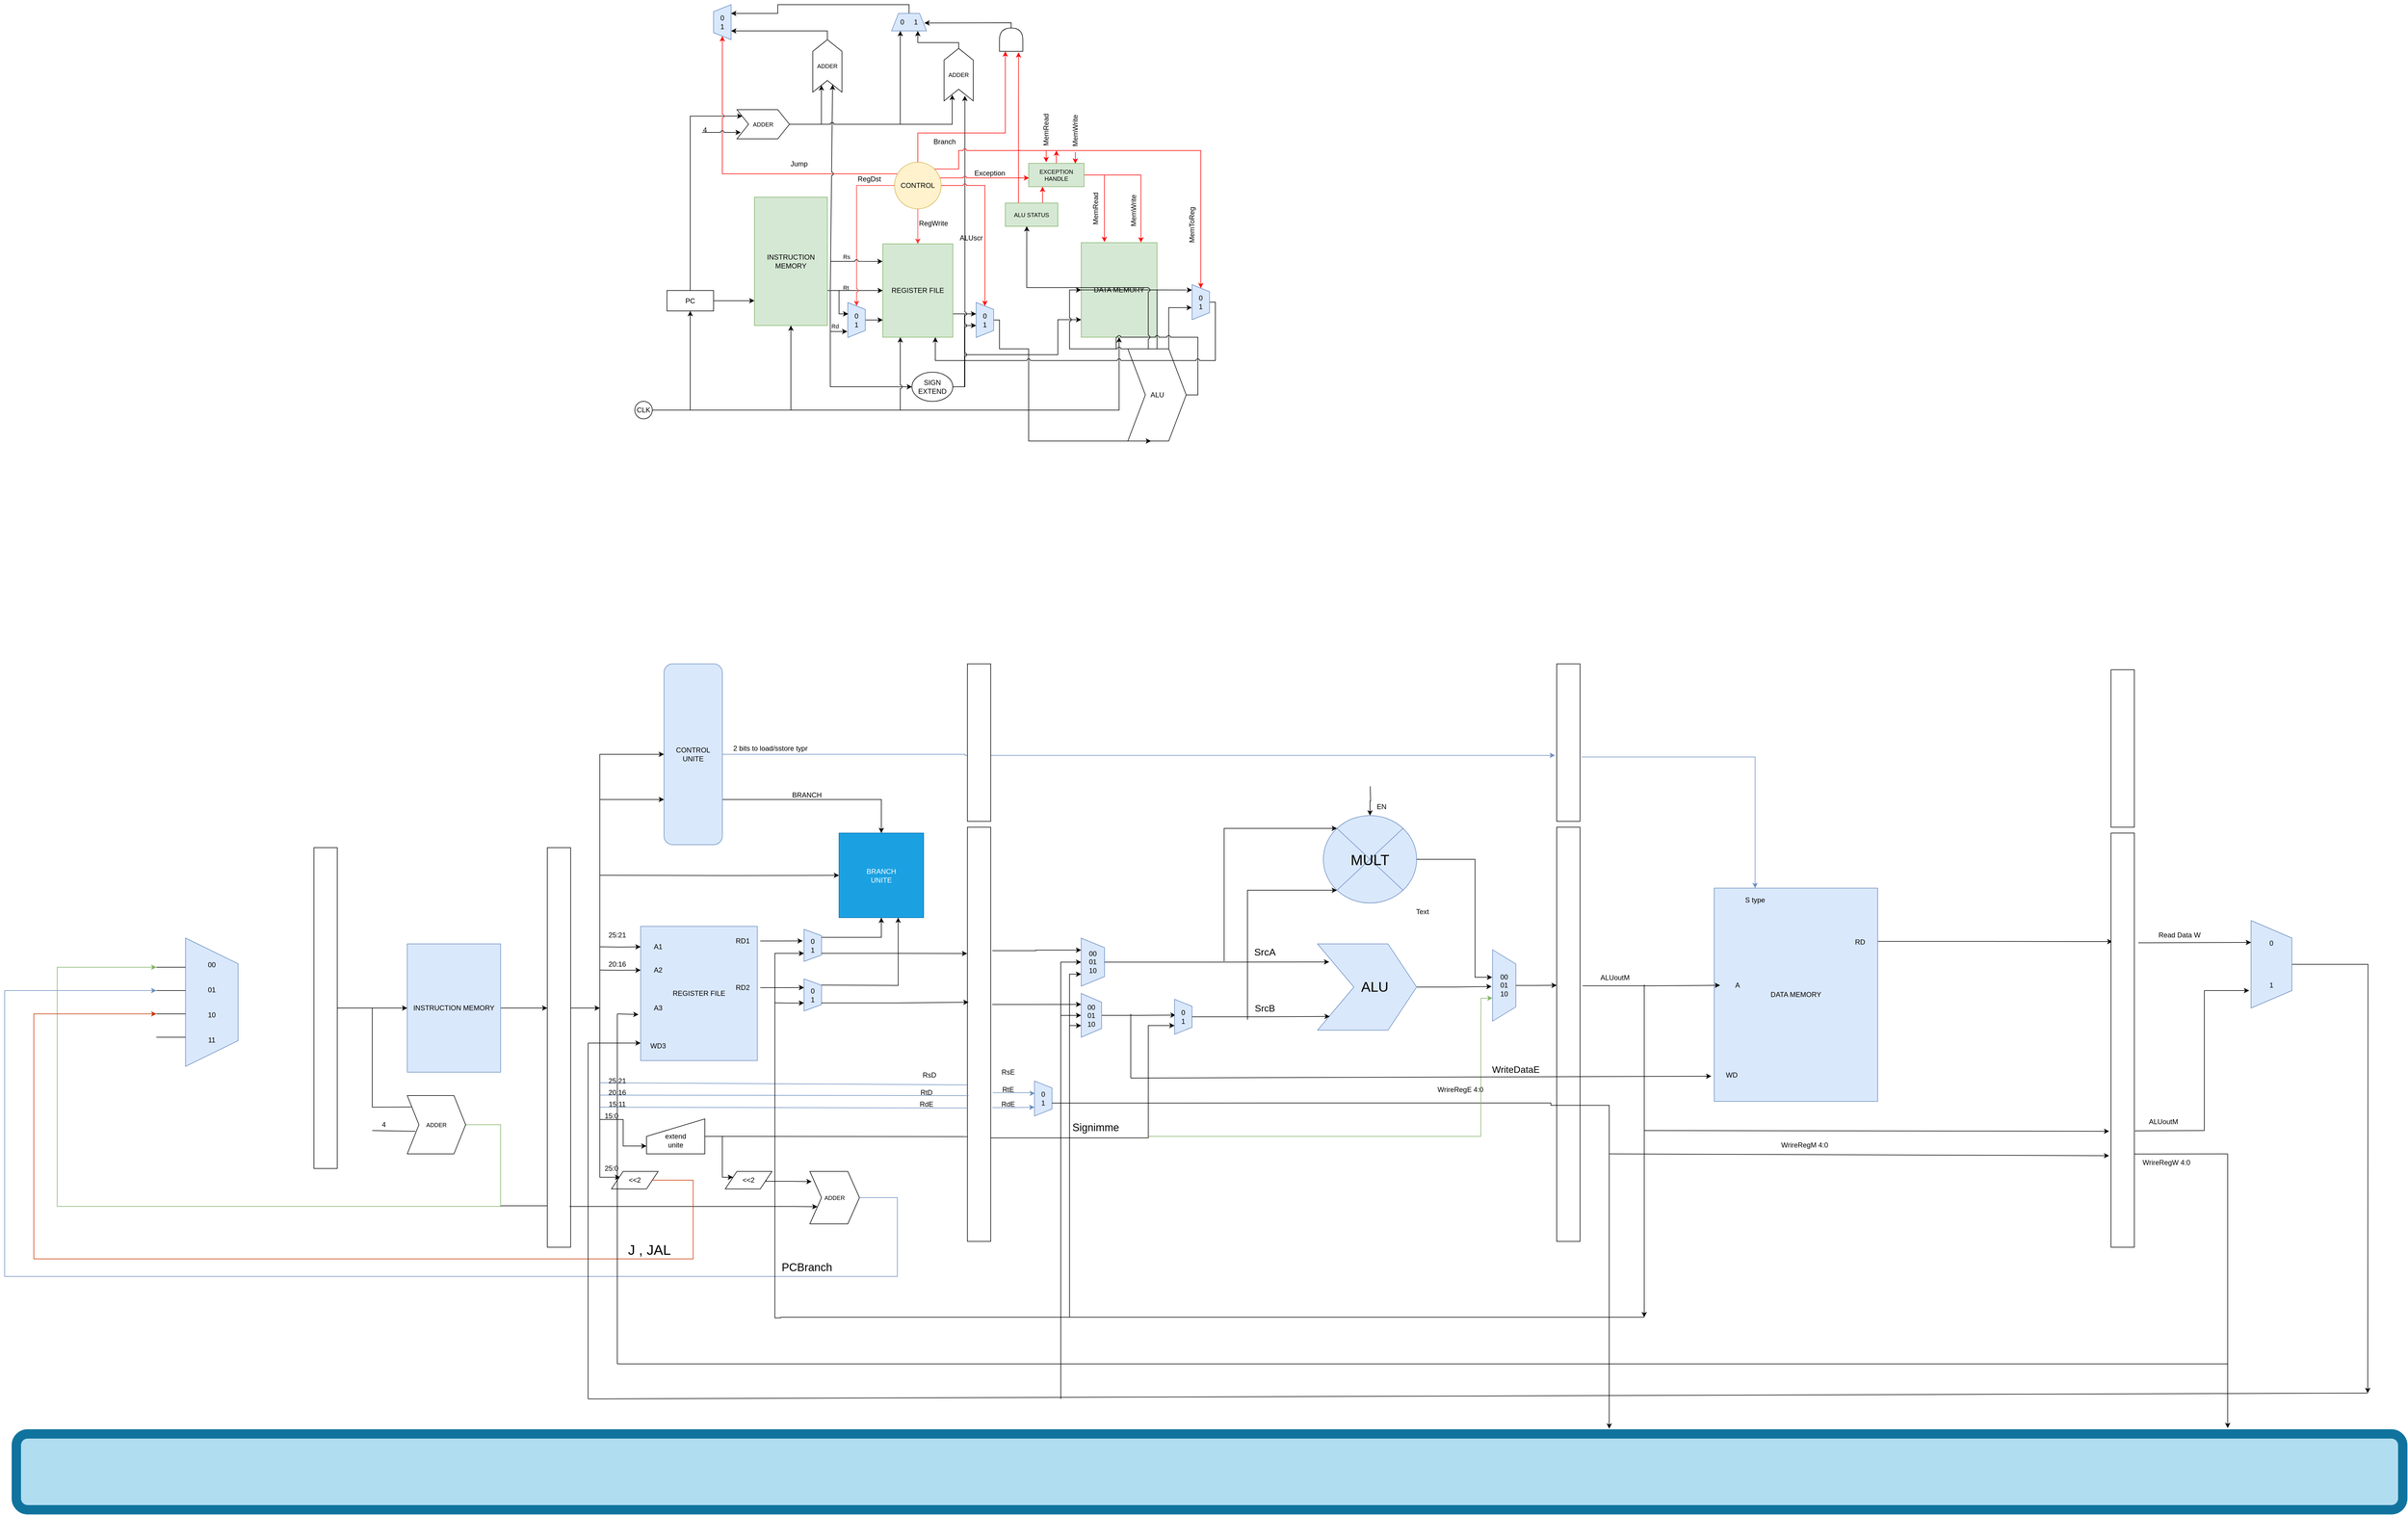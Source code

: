<mxfile version="24.7.1" type="github">
  <diagram id="E_PGC8ikLrtpTTjUDTau" name="Page-1">
    <mxGraphModel dx="1485" dy="956" grid="1" gridSize="10" guides="1" tooltips="1" connect="1" arrows="1" fold="1" page="0" pageScale="1" pageWidth="850" pageHeight="1100" math="0" shadow="0">
      <root>
        <mxCell id="0" />
        <mxCell id="1" parent="0" />
        <mxCell id="EBgWATqBMwc3oVEpxPqy-2" value="" style="edgeStyle=orthogonalEdgeStyle;rounded=0;orthogonalLoop=1;jettySize=auto;html=1;" parent="1" source="Q5qYXPWBDSSwwiLCJ_TW-1" target="EBgWATqBMwc3oVEpxPqy-1" edge="1">
          <mxGeometry relative="1" as="geometry">
            <Array as="points">
              <mxPoint x="275" y="-142" />
              <mxPoint x="275" y="-142" />
            </Array>
          </mxGeometry>
        </mxCell>
        <mxCell id="5lNpF_FlYQscU_q7ITsC-33" style="edgeStyle=orthogonalEdgeStyle;rounded=0;orthogonalLoop=1;jettySize=auto;html=1;strokeColor=#000000;fontColor=#FF0000;entryX=0.104;entryY=0.221;entryDx=0;entryDy=0;entryPerimeter=0;" parent="1" source="Q5qYXPWBDSSwwiLCJ_TW-1" target="5lNpF_FlYQscU_q7ITsC-29" edge="1">
          <mxGeometry relative="1" as="geometry">
            <mxPoint x="205" y="-460" as="targetPoint" />
            <Array as="points">
              <mxPoint x="205" y="-459" />
            </Array>
          </mxGeometry>
        </mxCell>
        <mxCell id="Q5qYXPWBDSSwwiLCJ_TW-1" value="PC" style="rounded=0;whiteSpace=wrap;html=1;" parent="1" vertex="1">
          <mxGeometry x="165" y="-160" width="80" height="35" as="geometry" />
        </mxCell>
        <mxCell id="EBgWATqBMwc3oVEpxPqy-44" style="edgeStyle=orthogonalEdgeStyle;rounded=0;orthogonalLoop=1;jettySize=auto;html=1;jumpStyle=arc;entryX=0;entryY=0.5;entryDx=0;entryDy=0;" parent="1" source="EBgWATqBMwc3oVEpxPqy-1" target="EBgWATqBMwc3oVEpxPqy-26" edge="1">
          <mxGeometry relative="1" as="geometry">
            <mxPoint x="555" y="5" as="targetPoint" />
            <Array as="points">
              <mxPoint x="445" y="-160" />
              <mxPoint x="445" y="5" />
            </Array>
          </mxGeometry>
        </mxCell>
        <mxCell id="EBgWATqBMwc3oVEpxPqy-51" style="edgeStyle=orthogonalEdgeStyle;rounded=0;jumpStyle=none;orthogonalLoop=1;jettySize=auto;html=1;entryX=0.83;entryY=1.026;entryDx=0;entryDy=0;entryPerimeter=0;strokeColor=#000000;" parent="1" source="EBgWATqBMwc3oVEpxPqy-1" target="EBgWATqBMwc3oVEpxPqy-19" edge="1">
          <mxGeometry relative="1" as="geometry">
            <Array as="points">
              <mxPoint x="445" y="-160" />
              <mxPoint x="445" y="-90" />
            </Array>
          </mxGeometry>
        </mxCell>
        <mxCell id="EBgWATqBMwc3oVEpxPqy-53" style="edgeStyle=orthogonalEdgeStyle;rounded=0;jumpStyle=none;orthogonalLoop=1;jettySize=auto;html=1;strokeColor=#000000;entryX=0.5;entryY=1;entryDx=0;entryDy=0;" parent="1" source="EBgWATqBMwc3oVEpxPqy-1" target="EBgWATqBMwc3oVEpxPqy-16" edge="1">
          <mxGeometry relative="1" as="geometry">
            <mxPoint x="525" y="-160" as="targetPoint" />
            <Array as="points">
              <mxPoint x="455" y="-160" />
              <mxPoint x="455" y="-160" />
            </Array>
          </mxGeometry>
        </mxCell>
        <mxCell id="EBgWATqBMwc3oVEpxPqy-1" value="INSTRUCTION MEMORY" style="rounded=0;whiteSpace=wrap;html=1;direction=south;fillColor=#d5e8d4;strokeColor=#82b366;" parent="1" vertex="1">
          <mxGeometry x="315" y="-320" width="125" height="220" as="geometry" />
        </mxCell>
        <mxCell id="EBgWATqBMwc3oVEpxPqy-10" style="edgeStyle=orthogonalEdgeStyle;rounded=0;orthogonalLoop=1;jettySize=auto;html=1;entryX=0.5;entryY=1;entryDx=0;entryDy=0;" parent="1" source="EBgWATqBMwc3oVEpxPqy-3" target="Q5qYXPWBDSSwwiLCJ_TW-1" edge="1">
          <mxGeometry relative="1" as="geometry" />
        </mxCell>
        <mxCell id="EBgWATqBMwc3oVEpxPqy-12" style="edgeStyle=orthogonalEdgeStyle;rounded=0;orthogonalLoop=1;jettySize=auto;html=1;entryX=1;entryY=0.5;entryDx=0;entryDy=0;" parent="1" source="EBgWATqBMwc3oVEpxPqy-3" target="EBgWATqBMwc3oVEpxPqy-1" edge="1">
          <mxGeometry relative="1" as="geometry" />
        </mxCell>
        <mxCell id="EBgWATqBMwc3oVEpxPqy-45" style="edgeStyle=orthogonalEdgeStyle;rounded=0;orthogonalLoop=1;jettySize=auto;html=1;entryX=1;entryY=0.75;entryDx=0;entryDy=0;jumpStyle=arc;" parent="1" source="EBgWATqBMwc3oVEpxPqy-3" target="EBgWATqBMwc3oVEpxPqy-16" edge="1">
          <mxGeometry relative="1" as="geometry">
            <mxPoint x="565" y="45" as="targetPoint" />
            <Array as="points">
              <mxPoint x="565" y="45" />
            </Array>
          </mxGeometry>
        </mxCell>
        <mxCell id="EBgWATqBMwc3oVEpxPqy-68" style="edgeStyle=orthogonalEdgeStyle;rounded=0;jumpStyle=arc;orthogonalLoop=1;jettySize=auto;html=1;exitX=1;exitY=0.5;exitDx=0;exitDy=0;entryX=0.5;entryY=1;entryDx=0;entryDy=0;strokeColor=#000000;fontSize=10;" parent="1" source="EBgWATqBMwc3oVEpxPqy-3" target="EBgWATqBMwc3oVEpxPqy-15" edge="1">
          <mxGeometry relative="1" as="geometry" />
        </mxCell>
        <mxCell id="EBgWATqBMwc3oVEpxPqy-3" value="CLK" style="ellipse;whiteSpace=wrap;html=1;aspect=fixed;" parent="1" vertex="1">
          <mxGeometry x="110" y="30" width="30" height="30" as="geometry" />
        </mxCell>
        <mxCell id="EBgWATqBMwc3oVEpxPqy-73" style="edgeStyle=orthogonalEdgeStyle;rounded=0;jumpStyle=arc;orthogonalLoop=1;jettySize=auto;html=1;exitX=1;exitY=0.5;exitDx=0;exitDy=0;entryX=0.153;entryY=1;entryDx=0;entryDy=0;entryPerimeter=0;strokeColor=#000000;fontSize=10;" parent="1" source="EBgWATqBMwc3oVEpxPqy-15" target="EBgWATqBMwc3oVEpxPqy-38" edge="1">
          <mxGeometry relative="1" as="geometry" />
        </mxCell>
        <mxCell id="EBgWATqBMwc3oVEpxPqy-15" value="DATA MEMORY" style="rounded=0;whiteSpace=wrap;html=1;fillColor=#d5e8d4;strokeColor=#82b366;" parent="1" vertex="1">
          <mxGeometry x="875" y="-242" width="130" height="162" as="geometry" />
        </mxCell>
        <mxCell id="EBgWATqBMwc3oVEpxPqy-78" style="edgeStyle=orthogonalEdgeStyle;rounded=0;jumpStyle=arc;orthogonalLoop=1;jettySize=auto;html=1;exitX=0.75;exitY=0;exitDx=0;exitDy=0;strokeColor=#000000;fontSize=10;entryX=0;entryY=0.815;entryDx=0;entryDy=0;entryPerimeter=0;" parent="1" source="EBgWATqBMwc3oVEpxPqy-16" target="EBgWATqBMwc3oVEpxPqy-15" edge="1">
          <mxGeometry relative="1" as="geometry">
            <mxPoint x="845" y="-110" as="targetPoint" />
            <Array as="points">
              <mxPoint x="675" y="-120" />
              <mxPoint x="675" y="-50" />
              <mxPoint x="835" y="-50" />
              <mxPoint x="835" y="-110" />
            </Array>
          </mxGeometry>
        </mxCell>
        <mxCell id="EBgWATqBMwc3oVEpxPqy-80" style="edgeStyle=orthogonalEdgeStyle;rounded=0;jumpStyle=arc;orthogonalLoop=1;jettySize=auto;html=1;exitX=0.75;exitY=0;exitDx=0;exitDy=0;entryX=0.325;entryY=1;entryDx=0;entryDy=0;entryPerimeter=0;strokeColor=#000000;fontSize=10;" parent="1" source="EBgWATqBMwc3oVEpxPqy-16" target="EBgWATqBMwc3oVEpxPqy-29" edge="1">
          <mxGeometry relative="1" as="geometry" />
        </mxCell>
        <mxCell id="EBgWATqBMwc3oVEpxPqy-16" value="REGISTER FILE" style="rounded=0;whiteSpace=wrap;html=1;direction=south;fillColor=#d5e8d4;strokeColor=#82b366;" parent="1" vertex="1">
          <mxGeometry x="535" y="-240" width="120" height="160" as="geometry" />
        </mxCell>
        <mxCell id="EBgWATqBMwc3oVEpxPqy-40" style="edgeStyle=orthogonalEdgeStyle;rounded=0;orthogonalLoop=1;jettySize=auto;html=1;entryX=0.656;entryY=1.013;entryDx=0;entryDy=0;entryPerimeter=0;jumpStyle=arc;" parent="1" source="EBgWATqBMwc3oVEpxPqy-18" target="EBgWATqBMwc3oVEpxPqy-38" edge="1">
          <mxGeometry relative="1" as="geometry">
            <mxPoint x="1115" y="-130" as="targetPoint" />
            <Array as="points">
              <mxPoint x="855" y="-161" />
              <mxPoint x="855" y="-60" />
              <mxPoint x="1025" y="-60" />
              <mxPoint x="1025" y="-130" />
            </Array>
          </mxGeometry>
        </mxCell>
        <mxCell id="EBgWATqBMwc3oVEpxPqy-67" style="edgeStyle=orthogonalEdgeStyle;rounded=0;jumpStyle=arc;orthogonalLoop=1;jettySize=auto;html=1;exitX=1;exitY=0.5;exitDx=0;exitDy=0;exitPerimeter=0;entryX=0;entryY=0.5;entryDx=0;entryDy=0;strokeColor=#000000;fontSize=10;" parent="1" source="EBgWATqBMwc3oVEpxPqy-18" target="EBgWATqBMwc3oVEpxPqy-15" edge="1">
          <mxGeometry relative="1" as="geometry" />
        </mxCell>
        <mxCell id="EBgWATqBMwc3oVEpxPqy-83" style="edgeStyle=orthogonalEdgeStyle;rounded=0;jumpStyle=arc;orthogonalLoop=1;jettySize=auto;html=1;exitX=0;exitY=0;exitDx=35;exitDy=0;exitPerimeter=0;entryX=0.408;entryY=0.994;entryDx=0;entryDy=0;entryPerimeter=0;strokeColor=#000000;fontSize=10;" parent="1" source="EBgWATqBMwc3oVEpxPqy-18" target="EBgWATqBMwc3oVEpxPqy-74" edge="1">
          <mxGeometry relative="1" as="geometry" />
        </mxCell>
        <mxCell id="EBgWATqBMwc3oVEpxPqy-18" value="&lt;div style=&quot;text-align: right&quot;&gt;&lt;span&gt;ALU&lt;/span&gt;&lt;/div&gt;" style="html=1;shadow=0;dashed=0;align=center;verticalAlign=middle;shape=mxgraph.arrows2.arrow;dy=0;dx=30;notch=30;" parent="1" vertex="1">
          <mxGeometry x="955" y="-60" width="100" height="158" as="geometry" />
        </mxCell>
        <mxCell id="EBgWATqBMwc3oVEpxPqy-21" value="" style="edgeStyle=orthogonalEdgeStyle;rounded=0;orthogonalLoop=1;jettySize=auto;html=1;" parent="1" source="EBgWATqBMwc3oVEpxPqy-19" target="EBgWATqBMwc3oVEpxPqy-16" edge="1">
          <mxGeometry relative="1" as="geometry">
            <Array as="points">
              <mxPoint x="495" y="-110" />
              <mxPoint x="495" y="-110" />
            </Array>
          </mxGeometry>
        </mxCell>
        <mxCell id="EBgWATqBMwc3oVEpxPqy-19" value="0&lt;br&gt;1&lt;br&gt;" style="shape=trapezoid;perimeter=trapezoidPerimeter;whiteSpace=wrap;html=1;direction=south;fillColor=#dae8fc;strokeColor=#6c8ebf;" parent="1" vertex="1">
          <mxGeometry x="475" y="-139.5" width="30" height="60" as="geometry" />
        </mxCell>
        <mxCell id="EBgWATqBMwc3oVEpxPqy-43" style="edgeStyle=orthogonalEdgeStyle;rounded=0;orthogonalLoop=1;jettySize=auto;html=1;jumpStyle=arc;" parent="1" source="EBgWATqBMwc3oVEpxPqy-26" target="EBgWATqBMwc3oVEpxPqy-29" edge="1">
          <mxGeometry relative="1" as="geometry">
            <mxPoint x="675" y="-100" as="targetPoint" />
            <Array as="points">
              <mxPoint x="675" y="5" />
              <mxPoint x="675" y="-100" />
            </Array>
          </mxGeometry>
        </mxCell>
        <mxCell id="5lNpF_FlYQscU_q7ITsC-37" style="edgeStyle=orthogonalEdgeStyle;rounded=0;orthogonalLoop=1;jettySize=auto;html=1;exitX=1;exitY=0.5;exitDx=0;exitDy=0;entryX=0.098;entryY=0.714;entryDx=0;entryDy=0;strokeColor=#000000;fontColor=#FF0000;entryPerimeter=0;jumpStyle=arc;" parent="1" source="EBgWATqBMwc3oVEpxPqy-26" target="5lNpF_FlYQscU_q7ITsC-30" edge="1">
          <mxGeometry relative="1" as="geometry">
            <Array as="points">
              <mxPoint x="676" y="5" />
            </Array>
          </mxGeometry>
        </mxCell>
        <mxCell id="EBgWATqBMwc3oVEpxPqy-26" value="SIGN EXTEND" style="ellipse;whiteSpace=wrap;html=1;" parent="1" vertex="1">
          <mxGeometry x="585" y="-20" width="70" height="50" as="geometry" />
        </mxCell>
        <mxCell id="EBgWATqBMwc3oVEpxPqy-33" style="edgeStyle=orthogonalEdgeStyle;rounded=0;orthogonalLoop=1;jettySize=auto;html=1;entryX=0.397;entryY=1;entryDx=0;entryDy=0;entryPerimeter=0;" parent="1" source="EBgWATqBMwc3oVEpxPqy-29" target="EBgWATqBMwc3oVEpxPqy-18" edge="1">
          <mxGeometry relative="1" as="geometry">
            <mxPoint x="785" y="-70" as="targetPoint" />
            <Array as="points">
              <mxPoint x="735" y="-110" />
              <mxPoint x="735" y="-60" />
              <mxPoint x="785" y="-60" />
            </Array>
          </mxGeometry>
        </mxCell>
        <mxCell id="EBgWATqBMwc3oVEpxPqy-29" value="0&lt;br&gt;1&lt;br&gt;" style="shape=trapezoid;perimeter=trapezoidPerimeter;whiteSpace=wrap;html=1;direction=south;fillColor=#dae8fc;strokeColor=#6c8ebf;" parent="1" vertex="1">
          <mxGeometry x="695" y="-139.5" width="30" height="60" as="geometry" />
        </mxCell>
        <mxCell id="EBgWATqBMwc3oVEpxPqy-64" style="edgeStyle=orthogonalEdgeStyle;rounded=0;jumpStyle=arc;orthogonalLoop=1;jettySize=auto;html=1;exitX=0.5;exitY=0;exitDx=0;exitDy=0;strokeColor=#000000;fontSize=10;entryX=1;entryY=0.25;entryDx=0;entryDy=0;" parent="1" source="EBgWATqBMwc3oVEpxPqy-38" target="EBgWATqBMwc3oVEpxPqy-16" edge="1">
          <mxGeometry relative="1" as="geometry">
            <mxPoint x="625" y="-40" as="targetPoint" />
            <Array as="points">
              <mxPoint x="1105" y="-140" />
              <mxPoint x="1105" y="-40" />
              <mxPoint x="625" y="-40" />
            </Array>
          </mxGeometry>
        </mxCell>
        <mxCell id="EBgWATqBMwc3oVEpxPqy-38" value="0&lt;br&gt;1&lt;br&gt;" style="shape=trapezoid;perimeter=trapezoidPerimeter;whiteSpace=wrap;html=1;direction=south;fillColor=#dae8fc;strokeColor=#6c8ebf;" parent="1" vertex="1">
          <mxGeometry x="1065" y="-170" width="30" height="60" as="geometry" />
        </mxCell>
        <mxCell id="EBgWATqBMwc3oVEpxPqy-81" style="edgeStyle=orthogonalEdgeStyle;rounded=0;jumpStyle=arc;orthogonalLoop=1;jettySize=auto;html=1;exitX=0.5;exitY=1;exitDx=0;exitDy=0;entryX=0;entryY=0.5;entryDx=0;entryDy=0;strokeColor=#FF3333;fontSize=10;" parent="1" source="EBgWATqBMwc3oVEpxPqy-48" target="EBgWATqBMwc3oVEpxPqy-16" edge="1">
          <mxGeometry relative="1" as="geometry" />
        </mxCell>
        <mxCell id="EBgWATqBMwc3oVEpxPqy-82" style="edgeStyle=orthogonalEdgeStyle;rounded=0;jumpStyle=arc;orthogonalLoop=1;jettySize=auto;html=1;entryX=0;entryY=0.5;entryDx=0;entryDy=0;strokeColor=#FF3333;fontSize=10;" parent="1" source="EBgWATqBMwc3oVEpxPqy-48" target="EBgWATqBMwc3oVEpxPqy-19" edge="1">
          <mxGeometry relative="1" as="geometry" />
        </mxCell>
        <mxCell id="EBgWATqBMwc3oVEpxPqy-84" style="edgeStyle=orthogonalEdgeStyle;rounded=0;jumpStyle=arc;orthogonalLoop=1;jettySize=auto;html=1;entryX=0.007;entryY=0.625;entryDx=0;entryDy=0;entryPerimeter=0;strokeColor=#FF0000;fontSize=10;" parent="1" source="EBgWATqBMwc3oVEpxPqy-48" target="EBgWATqBMwc3oVEpxPqy-75" edge="1">
          <mxGeometry relative="1" as="geometry">
            <Array as="points">
              <mxPoint x="675" y="-353" />
              <mxPoint x="675" y="-353" />
            </Array>
          </mxGeometry>
        </mxCell>
        <mxCell id="EBgWATqBMwc3oVEpxPqy-85" style="edgeStyle=orthogonalEdgeStyle;rounded=0;jumpStyle=arc;orthogonalLoop=1;jettySize=auto;html=1;exitX=1;exitY=0.5;exitDx=0;exitDy=0;entryX=0;entryY=0.5;entryDx=0;entryDy=0;strokeColor=#FF0000;fontSize=10;" parent="1" source="EBgWATqBMwc3oVEpxPqy-48" target="EBgWATqBMwc3oVEpxPqy-29" edge="1">
          <mxGeometry relative="1" as="geometry" />
        </mxCell>
        <mxCell id="5lNpF_FlYQscU_q7ITsC-12" style="edgeStyle=orthogonalEdgeStyle;rounded=0;orthogonalLoop=1;jettySize=auto;html=1;exitX=1;exitY=0;exitDx=0;exitDy=0;entryX=0;entryY=0.5;entryDx=0;entryDy=0;fontColor=#FF0000;strokeColor=#FF0000;jumpStyle=arc;" parent="1" source="EBgWATqBMwc3oVEpxPqy-48" target="EBgWATqBMwc3oVEpxPqy-38" edge="1">
          <mxGeometry relative="1" as="geometry">
            <mxPoint x="675" y="-400" as="targetPoint" />
            <Array as="points">
              <mxPoint x="665" y="-369" />
              <mxPoint x="665" y="-400" />
              <mxPoint x="1080" y="-400" />
            </Array>
          </mxGeometry>
        </mxCell>
        <mxCell id="5lNpF_FlYQscU_q7ITsC-25" style="edgeStyle=orthogonalEdgeStyle;rounded=0;orthogonalLoop=1;jettySize=auto;html=1;exitX=0.5;exitY=0;exitDx=0;exitDy=0;entryX=0;entryY=0.25;entryDx=0;entryDy=0;strokeColor=#FF0000;fontColor=#FF0000;" parent="1" source="EBgWATqBMwc3oVEpxPqy-48" target="5lNpF_FlYQscU_q7ITsC-18" edge="1">
          <mxGeometry relative="1" as="geometry">
            <Array as="points">
              <mxPoint x="595" y="-430" />
              <mxPoint x="745" y="-430" />
            </Array>
          </mxGeometry>
        </mxCell>
        <mxCell id="5lNpF_FlYQscU_q7ITsC-44" style="edgeStyle=orthogonalEdgeStyle;rounded=0;orthogonalLoop=1;jettySize=auto;html=1;exitX=0;exitY=0;exitDx=0;exitDy=0;strokeColor=#FF0000;fontColor=#FF0000;entryX=0;entryY=0.5;entryDx=0;entryDy=0;jumpStyle=arc;" parent="1" source="EBgWATqBMwc3oVEpxPqy-48" target="5lNpF_FlYQscU_q7ITsC-31" edge="1">
          <mxGeometry relative="1" as="geometry">
            <mxPoint x="375" y="-368.667" as="targetPoint" />
            <Array as="points">
              <mxPoint x="567" y="-360" />
              <mxPoint x="260" y="-360" />
            </Array>
          </mxGeometry>
        </mxCell>
        <mxCell id="EBgWATqBMwc3oVEpxPqy-48" value="CONTROL" style="ellipse;whiteSpace=wrap;html=1;aspect=fixed;fillColor=#fff2cc;strokeColor=#d6b656;" parent="1" vertex="1">
          <mxGeometry x="555" y="-380" width="80" height="80" as="geometry" />
        </mxCell>
        <mxCell id="EBgWATqBMwc3oVEpxPqy-52" value="&lt;font style=&quot;font-size: 10px&quot;&gt;Rd&lt;/font&gt;" style="text;html=1;resizable=0;points=[];autosize=1;align=left;verticalAlign=top;spacingTop=-4;" parent="1" vertex="1">
          <mxGeometry x="445" y="-109.5" width="30" height="20" as="geometry" />
        </mxCell>
        <mxCell id="EBgWATqBMwc3oVEpxPqy-55" value="" style="endArrow=classic;html=1;strokeColor=#000000;rounded=0;entryX=0.325;entryY=0.971;entryDx=0;entryDy=0;entryPerimeter=0;" parent="1" target="EBgWATqBMwc3oVEpxPqy-19" edge="1">
          <mxGeometry width="50" height="50" relative="1" as="geometry">
            <mxPoint x="460" y="-160" as="sourcePoint" />
            <mxPoint x="465" y="-120" as="targetPoint" />
            <Array as="points">
              <mxPoint x="460" y="-120" />
            </Array>
          </mxGeometry>
        </mxCell>
        <mxCell id="EBgWATqBMwc3oVEpxPqy-56" value="&lt;font style=&quot;font-size: 10px&quot;&gt;Rt&lt;/font&gt;" style="text;html=1;resizable=0;points=[];autosize=1;align=left;verticalAlign=top;spacingTop=-4;fontSize=10;" parent="1" vertex="1">
          <mxGeometry x="465" y="-173" width="30" height="10" as="geometry" />
        </mxCell>
        <mxCell id="EBgWATqBMwc3oVEpxPqy-58" value="" style="endArrow=classic;html=1;strokeColor=#000000;fontSize=10;entryX=0;entryY=0.75;entryDx=0;entryDy=0;jumpStyle=arc;" parent="1" target="EBgWATqBMwc3oVEpxPqy-63" edge="1">
          <mxGeometry width="50" height="50" relative="1" as="geometry">
            <mxPoint x="445" y="-161" as="sourcePoint" />
            <mxPoint x="445" y="-300" as="targetPoint" />
          </mxGeometry>
        </mxCell>
        <mxCell id="EBgWATqBMwc3oVEpxPqy-59" value="" style="endArrow=classic;html=1;strokeColor=#000000;fontSize=10;entryX=0.188;entryY=1.003;entryDx=0;entryDy=0;entryPerimeter=0;rounded=0;jumpStyle=arc;" parent="1" target="EBgWATqBMwc3oVEpxPqy-16" edge="1">
          <mxGeometry width="50" height="50" relative="1" as="geometry">
            <mxPoint x="445" y="-210" as="sourcePoint" />
            <mxPoint x="515" y="-250" as="targetPoint" />
          </mxGeometry>
        </mxCell>
        <mxCell id="EBgWATqBMwc3oVEpxPqy-60" value="Rs" style="text;html=1;resizable=0;points=[];autosize=1;align=left;verticalAlign=top;spacingTop=-4;fontSize=10;" parent="1" vertex="1">
          <mxGeometry x="465" y="-226" width="30" height="10" as="geometry" />
        </mxCell>
        <mxCell id="5lNpF_FlYQscU_q7ITsC-53" style="edgeStyle=orthogonalEdgeStyle;rounded=0;jumpStyle=arc;orthogonalLoop=1;jettySize=auto;html=1;exitX=1;exitY=0.5;exitDx=0;exitDy=0;entryX=0.25;entryY=1;entryDx=0;entryDy=0;strokeColor=#000000;fontColor=#FF0000;" parent="1" source="EBgWATqBMwc3oVEpxPqy-63" target="5lNpF_FlYQscU_q7ITsC-31" edge="1">
          <mxGeometry relative="1" as="geometry">
            <Array as="points">
              <mxPoint x="440" y="-605" />
            </Array>
          </mxGeometry>
        </mxCell>
        <mxCell id="EBgWATqBMwc3oVEpxPqy-63" value="ADDER" style="shape=step;perimeter=stepPerimeter;whiteSpace=wrap;html=1;fixedSize=1;fontSize=10;direction=north;" parent="1" vertex="1">
          <mxGeometry x="415" y="-590" width="50" height="90" as="geometry" />
        </mxCell>
        <mxCell id="5lNpF_FlYQscU_q7ITsC-24" style="edgeStyle=orthogonalEdgeStyle;rounded=0;orthogonalLoop=1;jettySize=auto;html=1;exitX=0.25;exitY=0;exitDx=0;exitDy=0;entryX=-0.04;entryY=0.817;entryDx=0;entryDy=0;entryPerimeter=0;strokeColor=#FF0000;fontColor=#FF0000;" parent="1" source="EBgWATqBMwc3oVEpxPqy-74" target="5lNpF_FlYQscU_q7ITsC-18" edge="1">
          <mxGeometry relative="1" as="geometry" />
        </mxCell>
        <mxCell id="5lNpF_FlYQscU_q7ITsC-27" style="edgeStyle=orthogonalEdgeStyle;rounded=0;orthogonalLoop=1;jettySize=auto;html=1;exitX=0.75;exitY=0;exitDx=0;exitDy=0;entryX=0.25;entryY=1;entryDx=0;entryDy=0;strokeColor=#FF0000;fontColor=#FF0000;" parent="1" source="EBgWATqBMwc3oVEpxPqy-74" target="EBgWATqBMwc3oVEpxPqy-75" edge="1">
          <mxGeometry relative="1" as="geometry" />
        </mxCell>
        <mxCell id="EBgWATqBMwc3oVEpxPqy-74" value="ALU STATUS" style="rounded=0;whiteSpace=wrap;html=1;fontSize=10;fillColor=#d5e8d4;strokeColor=#82b366;" parent="1" vertex="1">
          <mxGeometry x="745" y="-310" width="90" height="40" as="geometry" />
        </mxCell>
        <mxCell id="5lNpF_FlYQscU_q7ITsC-28" style="edgeStyle=orthogonalEdgeStyle;rounded=0;orthogonalLoop=1;jettySize=auto;html=1;exitX=0.5;exitY=0;exitDx=0;exitDy=0;strokeColor=#FF0000;fontColor=#FF0000;" parent="1" source="EBgWATqBMwc3oVEpxPqy-75" edge="1">
          <mxGeometry relative="1" as="geometry">
            <mxPoint x="832.571" y="-400.048" as="targetPoint" />
          </mxGeometry>
        </mxCell>
        <mxCell id="5lNpF_FlYQscU_q7ITsC-56" style="edgeStyle=orthogonalEdgeStyle;rounded=0;jumpStyle=arc;orthogonalLoop=1;jettySize=auto;html=1;strokeColor=#FF0000;fontColor=#FF0000;entryX=0.306;entryY=-0.007;entryDx=0;entryDy=0;entryPerimeter=0;" parent="1" source="EBgWATqBMwc3oVEpxPqy-75" target="EBgWATqBMwc3oVEpxPqy-15" edge="1">
          <mxGeometry relative="1" as="geometry">
            <mxPoint x="915" y="-250" as="targetPoint" />
            <Array as="points">
              <mxPoint x="915" y="-358" />
            </Array>
          </mxGeometry>
        </mxCell>
        <mxCell id="5lNpF_FlYQscU_q7ITsC-57" style="edgeStyle=orthogonalEdgeStyle;rounded=0;jumpStyle=arc;orthogonalLoop=1;jettySize=auto;html=1;exitX=1;exitY=0.5;exitDx=0;exitDy=0;strokeColor=#FF0000;fontColor=#FF0000;entryX=0.788;entryY=-0.002;entryDx=0;entryDy=0;entryPerimeter=0;" parent="1" source="EBgWATqBMwc3oVEpxPqy-75" target="EBgWATqBMwc3oVEpxPqy-15" edge="1">
          <mxGeometry relative="1" as="geometry">
            <mxPoint x="975" y="-358.143" as="targetPoint" />
          </mxGeometry>
        </mxCell>
        <mxCell id="EBgWATqBMwc3oVEpxPqy-75" value="EXCEPTION HANDLE" style="rounded=0;whiteSpace=wrap;html=1;fontSize=10;fillColor=#d5e8d4;strokeColor=#82b366;" parent="1" vertex="1">
          <mxGeometry x="785" y="-378" width="95" height="40" as="geometry" />
        </mxCell>
        <mxCell id="5lNpF_FlYQscU_q7ITsC-1" value="RegDst" style="text;html=1;resizable=0;points=[];autosize=1;align=left;verticalAlign=top;spacingTop=-4;" parent="1" vertex="1">
          <mxGeometry x="490" y="-361" width="60" height="20" as="geometry" />
        </mxCell>
        <mxCell id="5lNpF_FlYQscU_q7ITsC-2" value="RegWrite" style="text;html=1;resizable=0;points=[];autosize=1;align=left;verticalAlign=top;spacingTop=-4;" parent="1" vertex="1">
          <mxGeometry x="595" y="-285" width="70" height="20" as="geometry" />
        </mxCell>
        <mxCell id="5lNpF_FlYQscU_q7ITsC-3" value="Exception" style="text;html=1;resizable=0;points=[];autosize=1;align=left;verticalAlign=top;spacingTop=-4;" parent="1" vertex="1">
          <mxGeometry x="690" y="-371" width="70" height="20" as="geometry" />
        </mxCell>
        <mxCell id="5lNpF_FlYQscU_q7ITsC-7" value="ALUscr" style="text;html=1;resizable=0;points=[];autosize=1;align=left;verticalAlign=top;spacingTop=-4;" parent="1" vertex="1">
          <mxGeometry x="665" y="-260" width="50" height="20" as="geometry" />
        </mxCell>
        <mxCell id="5lNpF_FlYQscU_q7ITsC-13" value="MemToReg" style="text;html=1;resizable=0;points=[];autosize=1;align=left;verticalAlign=top;spacingTop=-4;horizontal=0;" parent="1" vertex="1">
          <mxGeometry x="1055" y="-260" width="80" height="20" as="geometry" />
        </mxCell>
        <mxCell id="5lNpF_FlYQscU_q7ITsC-14" value="" style="endArrow=classic;html=1;strokeColor=#FF0000;rounded=0;" parent="1" edge="1">
          <mxGeometry width="50" height="50" relative="1" as="geometry">
            <mxPoint x="815" y="-400" as="sourcePoint" />
            <mxPoint x="815" y="-380" as="targetPoint" />
            <Array as="points">
              <mxPoint x="815" y="-390" />
            </Array>
          </mxGeometry>
        </mxCell>
        <mxCell id="5lNpF_FlYQscU_q7ITsC-15" value="" style="endArrow=classic;html=1;strokeColor=#FF0000;" parent="1" edge="1">
          <mxGeometry width="50" height="50" relative="1" as="geometry">
            <mxPoint x="865" y="-397.5" as="sourcePoint" />
            <mxPoint x="865" y="-377.5" as="targetPoint" />
          </mxGeometry>
        </mxCell>
        <mxCell id="5lNpF_FlYQscU_q7ITsC-16" value="MemRead" style="text;html=1;resizable=0;points=[];autosize=1;align=left;verticalAlign=top;spacingTop=-4;direction=north;horizontal=0;" parent="1" vertex="1">
          <mxGeometry x="890" y="-341" width="20" height="70" as="geometry" />
        </mxCell>
        <mxCell id="5lNpF_FlYQscU_q7ITsC-17" value="MemWrite" style="text;html=1;resizable=0;points=[];autosize=1;align=left;verticalAlign=top;spacingTop=-4;horizontal=0;direction=south;" parent="1" vertex="1">
          <mxGeometry x="955" y="-338" width="20" height="70" as="geometry" />
        </mxCell>
        <mxCell id="5lNpF_FlYQscU_q7ITsC-50" style="edgeStyle=orthogonalEdgeStyle;rounded=0;jumpStyle=arc;orthogonalLoop=1;jettySize=auto;html=1;entryX=0.938;entryY=0.546;entryDx=0;entryDy=0;entryPerimeter=0;strokeColor=#000000;fontColor=#FF0000;" parent="1" source="5lNpF_FlYQscU_q7ITsC-18" target="5lNpF_FlYQscU_q7ITsC-32" edge="1">
          <mxGeometry relative="1" as="geometry">
            <Array as="points">
              <mxPoint x="755" y="-619" />
              <mxPoint x="672" y="-619" />
            </Array>
          </mxGeometry>
        </mxCell>
        <mxCell id="5lNpF_FlYQscU_q7ITsC-18" value="" style="shape=delay;whiteSpace=wrap;html=1;fontColor=#FF0000;direction=north;" parent="1" vertex="1">
          <mxGeometry x="735" y="-610" width="40" height="40" as="geometry" />
        </mxCell>
        <mxCell id="5lNpF_FlYQscU_q7ITsC-26" value="&lt;font color=&quot;#000000&quot;&gt;Branch&lt;/font&gt;" style="text;html=1;resizable=0;points=[];autosize=1;align=left;verticalAlign=top;spacingTop=-4;fontColor=#FF0000;" parent="1" vertex="1">
          <mxGeometry x="620" y="-425" width="50" height="20" as="geometry" />
        </mxCell>
        <mxCell id="5lNpF_FlYQscU_q7ITsC-39" style="edgeStyle=orthogonalEdgeStyle;rounded=0;orthogonalLoop=1;jettySize=auto;html=1;exitX=1;exitY=0.5;exitDx=0;exitDy=0;strokeColor=#000000;fontColor=#FF0000;entryX=0.116;entryY=0.28;entryDx=0;entryDy=0;entryPerimeter=0;jumpStyle=arc;" parent="1" source="5lNpF_FlYQscU_q7ITsC-29" target="5lNpF_FlYQscU_q7ITsC-30" edge="1">
          <mxGeometry relative="1" as="geometry">
            <mxPoint x="655" y="-445" as="targetPoint" />
            <Array as="points">
              <mxPoint x="654" y="-445" />
            </Array>
          </mxGeometry>
        </mxCell>
        <mxCell id="5lNpF_FlYQscU_q7ITsC-40" style="edgeStyle=orthogonalEdgeStyle;rounded=0;orthogonalLoop=1;jettySize=auto;html=1;exitX=1;exitY=0.5;exitDx=0;exitDy=0;strokeColor=#000000;fontColor=#FF0000;entryX=0.132;entryY=0.296;entryDx=0;entryDy=0;entryPerimeter=0;" parent="1" source="5lNpF_FlYQscU_q7ITsC-29" target="EBgWATqBMwc3oVEpxPqy-63" edge="1">
          <mxGeometry relative="1" as="geometry">
            <mxPoint x="435" y="-440" as="targetPoint" />
            <Array as="points">
              <mxPoint x="430" y="-445" />
            </Array>
          </mxGeometry>
        </mxCell>
        <mxCell id="5lNpF_FlYQscU_q7ITsC-52" style="edgeStyle=orthogonalEdgeStyle;rounded=0;jumpStyle=arc;orthogonalLoop=1;jettySize=auto;html=1;exitX=1;exitY=0.5;exitDx=0;exitDy=0;entryX=0.25;entryY=1;entryDx=0;entryDy=0;strokeColor=#000000;fontColor=#FF0000;" parent="1" source="5lNpF_FlYQscU_q7ITsC-29" target="5lNpF_FlYQscU_q7ITsC-32" edge="1">
          <mxGeometry relative="1" as="geometry" />
        </mxCell>
        <mxCell id="5lNpF_FlYQscU_q7ITsC-29" value="ADDER" style="shape=step;perimeter=stepPerimeter;whiteSpace=wrap;html=1;fixedSize=1;fontSize=10;direction=east;" parent="1" vertex="1">
          <mxGeometry x="285" y="-470" width="90" height="50" as="geometry" />
        </mxCell>
        <mxCell id="5lNpF_FlYQscU_q7ITsC-51" style="edgeStyle=orthogonalEdgeStyle;rounded=0;jumpStyle=arc;orthogonalLoop=1;jettySize=auto;html=1;exitX=1;exitY=0.5;exitDx=0;exitDy=0;entryX=0.75;entryY=1;entryDx=0;entryDy=0;strokeColor=#000000;fontColor=#FF0000;" parent="1" source="5lNpF_FlYQscU_q7ITsC-30" target="5lNpF_FlYQscU_q7ITsC-32" edge="1">
          <mxGeometry relative="1" as="geometry">
            <Array as="points">
              <mxPoint x="665" y="-585" />
              <mxPoint x="595" y="-585" />
            </Array>
          </mxGeometry>
        </mxCell>
        <mxCell id="5lNpF_FlYQscU_q7ITsC-30" value="ADDER" style="shape=step;perimeter=stepPerimeter;whiteSpace=wrap;html=1;fixedSize=1;fontSize=10;direction=north;" parent="1" vertex="1">
          <mxGeometry x="640" y="-575" width="50" height="90" as="geometry" />
        </mxCell>
        <mxCell id="5lNpF_FlYQscU_q7ITsC-31" value="0&lt;br&gt;1&lt;br&gt;" style="shape=trapezoid;perimeter=trapezoidPerimeter;whiteSpace=wrap;html=1;direction=north;fillColor=#dae8fc;strokeColor=#6c8ebf;" parent="1" vertex="1">
          <mxGeometry x="245" y="-650" width="30" height="60" as="geometry" />
        </mxCell>
        <mxCell id="5lNpF_FlYQscU_q7ITsC-54" style="edgeStyle=orthogonalEdgeStyle;rounded=0;jumpStyle=arc;orthogonalLoop=1;jettySize=auto;html=1;entryX=0.75;entryY=1;entryDx=0;entryDy=0;strokeColor=#000000;fontColor=#FF0000;exitX=0.5;exitY=0;exitDx=0;exitDy=0;" parent="1" source="5lNpF_FlYQscU_q7ITsC-32" target="5lNpF_FlYQscU_q7ITsC-31" edge="1">
          <mxGeometry relative="1" as="geometry">
            <mxPoint x="580" y="-650" as="sourcePoint" />
            <Array as="points">
              <mxPoint x="580" y="-650" />
              <mxPoint x="355" y="-650" />
              <mxPoint x="355" y="-635" />
            </Array>
          </mxGeometry>
        </mxCell>
        <mxCell id="5lNpF_FlYQscU_q7ITsC-32" value="0&amp;nbsp; &amp;nbsp; &amp;nbsp;1&lt;br&gt;" style="shape=trapezoid;perimeter=trapezoidPerimeter;whiteSpace=wrap;html=1;direction=east;fillColor=#dae8fc;strokeColor=#6c8ebf;" parent="1" vertex="1">
          <mxGeometry x="550" y="-635" width="60" height="30" as="geometry" />
        </mxCell>
        <mxCell id="5lNpF_FlYQscU_q7ITsC-34" value="" style="endArrow=classic;html=1;strokeColor=#000000;fontColor=#FF0000;entryX=0.074;entryY=0.779;entryDx=0;entryDy=0;entryPerimeter=0;jumpStyle=arc;" parent="1" target="5lNpF_FlYQscU_q7ITsC-29" edge="1">
          <mxGeometry width="50" height="50" relative="1" as="geometry">
            <mxPoint x="225" y="-431" as="sourcePoint" />
            <mxPoint x="275" y="-440" as="targetPoint" />
          </mxGeometry>
        </mxCell>
        <mxCell id="5lNpF_FlYQscU_q7ITsC-35" value="&lt;font color=&quot;#000000&quot;&gt;4&lt;/font&gt;" style="text;html=1;resizable=0;points=[];autosize=1;align=left;verticalAlign=top;spacingTop=-4;fontColor=#FF0000;" parent="1" vertex="1">
          <mxGeometry x="225" y="-445" width="20" height="20" as="geometry" />
        </mxCell>
        <mxCell id="5lNpF_FlYQscU_q7ITsC-45" value="&lt;font color=&quot;#000000&quot;&gt;Jump&lt;/font&gt;" style="text;html=1;resizable=0;points=[];autosize=1;align=left;verticalAlign=top;spacingTop=-4;fontColor=#FF0000;" parent="1" vertex="1">
          <mxGeometry x="375" y="-387.5" width="50" height="20" as="geometry" />
        </mxCell>
        <mxCell id="5lNpF_FlYQscU_q7ITsC-58" value="MemRead" style="text;html=1;resizable=0;points=[];autosize=1;align=left;verticalAlign=top;spacingTop=-4;direction=north;horizontal=0;" parent="1" vertex="1">
          <mxGeometry x="805" y="-476" width="20" height="70" as="geometry" />
        </mxCell>
        <mxCell id="5lNpF_FlYQscU_q7ITsC-59" value="MemWrite" style="text;html=1;resizable=0;points=[];autosize=1;align=left;verticalAlign=top;spacingTop=-4;horizontal=0;direction=south;" parent="1" vertex="1">
          <mxGeometry x="855" y="-475" width="20" height="70" as="geometry" />
        </mxCell>
        <mxCell id="gmV4FLeOSdiEn-evFXXv-18" style="edgeStyle=orthogonalEdgeStyle;rounded=0;orthogonalLoop=1;jettySize=auto;html=1;exitX=1;exitY=0.5;exitDx=0;exitDy=0;" edge="1" parent="1" source="gmV4FLeOSdiEn-evFXXv-1">
          <mxGeometry relative="1" as="geometry">
            <mxPoint x="50" y="1070" as="targetPoint" />
            <Array as="points">
              <mxPoint y="1070" />
            </Array>
          </mxGeometry>
        </mxCell>
        <mxCell id="gmV4FLeOSdiEn-evFXXv-1" value="" style="rounded=0;whiteSpace=wrap;html=1;" vertex="1" parent="1">
          <mxGeometry x="-40" y="795" width="40" height="685" as="geometry" />
        </mxCell>
        <mxCell id="gmV4FLeOSdiEn-evFXXv-5" value="" style="edgeStyle=orthogonalEdgeStyle;rounded=0;orthogonalLoop=1;jettySize=auto;html=1;" edge="1" parent="1" source="gmV4FLeOSdiEn-evFXXv-2" target="gmV4FLeOSdiEn-evFXXv-1">
          <mxGeometry relative="1" as="geometry">
            <Array as="points">
              <mxPoint x="-60" y="1070" />
              <mxPoint x="-60" y="1070" />
            </Array>
          </mxGeometry>
        </mxCell>
        <mxCell id="gmV4FLeOSdiEn-evFXXv-2" value="INSTRUCTION MEMORY" style="rounded=0;whiteSpace=wrap;html=1;direction=south;fillColor=#dae8fc;strokeColor=#6c8ebf;" vertex="1" parent="1">
          <mxGeometry x="-280" y="960" width="160" height="220" as="geometry" />
        </mxCell>
        <mxCell id="gmV4FLeOSdiEn-evFXXv-4" value="" style="edgeStyle=orthogonalEdgeStyle;rounded=0;orthogonalLoop=1;jettySize=auto;html=1;" edge="1" parent="1" source="gmV4FLeOSdiEn-evFXXv-3" target="gmV4FLeOSdiEn-evFXXv-2">
          <mxGeometry relative="1" as="geometry">
            <Array as="points">
              <mxPoint x="-330" y="1070" />
              <mxPoint x="-330" y="1070" />
            </Array>
          </mxGeometry>
        </mxCell>
        <mxCell id="gmV4FLeOSdiEn-evFXXv-3" value="" style="rounded=0;whiteSpace=wrap;html=1;" vertex="1" parent="1">
          <mxGeometry x="-440" y="795" width="40" height="550" as="geometry" />
        </mxCell>
        <mxCell id="gmV4FLeOSdiEn-evFXXv-16" style="edgeStyle=orthogonalEdgeStyle;rounded=0;orthogonalLoop=1;jettySize=auto;html=1;exitX=1;exitY=0.5;exitDx=0;exitDy=0;fillColor=#d5e8d4;strokeColor=#82b366;" edge="1" parent="1">
          <mxGeometry relative="1" as="geometry">
            <mxPoint x="-710" y="1000" as="targetPoint" />
            <mxPoint x="-180" y="1270" as="sourcePoint" />
            <Array as="points">
              <mxPoint x="-120" y="1270" />
              <mxPoint x="-120" y="1410" />
              <mxPoint x="-880" y="1410" />
              <mxPoint x="-880" y="1000" />
            </Array>
          </mxGeometry>
        </mxCell>
        <mxCell id="gmV4FLeOSdiEn-evFXXv-6" value="ADDER" style="shape=step;perimeter=stepPerimeter;whiteSpace=wrap;html=1;fixedSize=1;fontSize=10;direction=east;" vertex="1" parent="1">
          <mxGeometry x="-280" y="1220" width="100" height="100" as="geometry" />
        </mxCell>
        <mxCell id="gmV4FLeOSdiEn-evFXXv-8" value="" style="endArrow=none;html=1;rounded=0;" edge="1" parent="1">
          <mxGeometry width="50" height="50" relative="1" as="geometry">
            <mxPoint x="-340" y="1240" as="sourcePoint" />
            <mxPoint x="-340" y="1070" as="targetPoint" />
          </mxGeometry>
        </mxCell>
        <mxCell id="gmV4FLeOSdiEn-evFXXv-9" value="" style="endArrow=none;html=1;rounded=0;entryX=0.07;entryY=0.196;entryDx=0;entryDy=0;entryPerimeter=0;" edge="1" parent="1" target="gmV4FLeOSdiEn-evFXXv-6">
          <mxGeometry width="50" height="50" relative="1" as="geometry">
            <mxPoint x="-340" y="1240" as="sourcePoint" />
            <mxPoint x="-290" y="1250" as="targetPoint" />
          </mxGeometry>
        </mxCell>
        <mxCell id="gmV4FLeOSdiEn-evFXXv-10" value="" style="endArrow=none;html=1;rounded=0;entryX=0.14;entryY=0.612;entryDx=0;entryDy=0;entryPerimeter=0;" edge="1" parent="1" target="gmV4FLeOSdiEn-evFXXv-6">
          <mxGeometry width="50" height="50" relative="1" as="geometry">
            <mxPoint x="-340" y="1280" as="sourcePoint" />
            <mxPoint x="-280" y="1280" as="targetPoint" />
          </mxGeometry>
        </mxCell>
        <mxCell id="gmV4FLeOSdiEn-evFXXv-11" value="00&lt;div&gt;&lt;br&gt;&lt;/div&gt;&lt;div&gt;&lt;br&gt;&lt;/div&gt;&lt;div&gt;&lt;div&gt;01&lt;/div&gt;&lt;div&gt;&lt;br&gt;&lt;/div&gt;&lt;div&gt;&lt;br&gt;&lt;/div&gt;&lt;div&gt;10&lt;/div&gt;&lt;div&gt;&lt;br&gt;&lt;/div&gt;&lt;div&gt;&lt;br&gt;&lt;/div&gt;&lt;div&gt;11&lt;/div&gt;&lt;/div&gt;" style="shape=trapezoid;perimeter=trapezoidPerimeter;whiteSpace=wrap;html=1;direction=south;fillColor=#dae8fc;strokeColor=#6c8ebf;" vertex="1" parent="1">
          <mxGeometry x="-660" y="950" width="90" height="220" as="geometry" />
        </mxCell>
        <mxCell id="gmV4FLeOSdiEn-evFXXv-12" value="" style="endArrow=none;html=1;rounded=0;" edge="1" parent="1">
          <mxGeometry width="50" height="50" relative="1" as="geometry">
            <mxPoint x="-710" y="1000" as="sourcePoint" />
            <mxPoint x="-660" y="1000" as="targetPoint" />
          </mxGeometry>
        </mxCell>
        <mxCell id="gmV4FLeOSdiEn-evFXXv-13" value="" style="endArrow=none;html=1;rounded=0;" edge="1" parent="1">
          <mxGeometry width="50" height="50" relative="1" as="geometry">
            <mxPoint x="-710" y="1040" as="sourcePoint" />
            <mxPoint x="-660" y="1040" as="targetPoint" />
          </mxGeometry>
        </mxCell>
        <mxCell id="gmV4FLeOSdiEn-evFXXv-14" value="" style="endArrow=none;html=1;rounded=0;" edge="1" parent="1">
          <mxGeometry width="50" height="50" relative="1" as="geometry">
            <mxPoint x="-710" y="1080" as="sourcePoint" />
            <mxPoint x="-660" y="1080" as="targetPoint" />
          </mxGeometry>
        </mxCell>
        <mxCell id="gmV4FLeOSdiEn-evFXXv-15" value="" style="endArrow=none;html=1;rounded=0;" edge="1" parent="1">
          <mxGeometry width="50" height="50" relative="1" as="geometry">
            <mxPoint x="-710" y="1120" as="sourcePoint" />
            <mxPoint x="-660" y="1120" as="targetPoint" />
          </mxGeometry>
        </mxCell>
        <mxCell id="gmV4FLeOSdiEn-evFXXv-17" value="4" style="text;html=1;align=center;verticalAlign=middle;whiteSpace=wrap;rounded=0;" vertex="1" parent="1">
          <mxGeometry x="-350" y="1255" width="60" height="30" as="geometry" />
        </mxCell>
        <mxCell id="gmV4FLeOSdiEn-evFXXv-19" value="REGISTER FILE" style="rounded=0;whiteSpace=wrap;html=1;direction=south;fillColor=#dae8fc;strokeColor=#6c8ebf;" vertex="1" parent="1">
          <mxGeometry x="120" y="930" width="200" height="230" as="geometry" />
        </mxCell>
        <mxCell id="gmV4FLeOSdiEn-evFXXv-20" value="" style="endArrow=none;html=1;rounded=0;" edge="1" parent="1">
          <mxGeometry width="50" height="50" relative="1" as="geometry">
            <mxPoint x="50" y="1280" as="sourcePoint" />
            <mxPoint x="50" y="860" as="targetPoint" />
          </mxGeometry>
        </mxCell>
        <mxCell id="gmV4FLeOSdiEn-evFXXv-21" value="" style="endArrow=none;html=1;rounded=0;" edge="1" parent="1">
          <mxGeometry width="50" height="50" relative="1" as="geometry">
            <mxPoint x="-120" y="1409" as="sourcePoint" />
            <mxPoint x="-40" y="1409" as="targetPoint" />
          </mxGeometry>
        </mxCell>
        <mxCell id="gmV4FLeOSdiEn-evFXXv-26" style="edgeStyle=orthogonalEdgeStyle;rounded=0;orthogonalLoop=1;jettySize=auto;html=1;" edge="1" parent="1" target="gmV4FLeOSdiEn-evFXXv-22">
          <mxGeometry relative="1" as="geometry">
            <mxPoint x="50" y="965" as="sourcePoint" />
          </mxGeometry>
        </mxCell>
        <mxCell id="gmV4FLeOSdiEn-evFXXv-22" value="A1" style="text;html=1;align=center;verticalAlign=middle;whiteSpace=wrap;rounded=0;" vertex="1" parent="1">
          <mxGeometry x="120" y="950" width="60" height="30" as="geometry" />
        </mxCell>
        <mxCell id="gmV4FLeOSdiEn-evFXXv-27" style="edgeStyle=orthogonalEdgeStyle;rounded=0;orthogonalLoop=1;jettySize=auto;html=1;exitX=0;exitY=0.5;exitDx=0;exitDy=0;entryX=0;entryY=0.5;entryDx=0;entryDy=0;" edge="1" parent="1" target="gmV4FLeOSdiEn-evFXXv-23">
          <mxGeometry relative="1" as="geometry">
            <mxPoint x="50" y="1004.848" as="sourcePoint" />
          </mxGeometry>
        </mxCell>
        <mxCell id="gmV4FLeOSdiEn-evFXXv-23" value="A2" style="text;html=1;align=center;verticalAlign=middle;whiteSpace=wrap;rounded=0;" vertex="1" parent="1">
          <mxGeometry x="120" y="990" width="60" height="30" as="geometry" />
        </mxCell>
        <mxCell id="gmV4FLeOSdiEn-evFXXv-24" value="A3" style="text;html=1;align=center;verticalAlign=middle;whiteSpace=wrap;rounded=0;" vertex="1" parent="1">
          <mxGeometry x="120" y="1055" width="60" height="30" as="geometry" />
        </mxCell>
        <mxCell id="gmV4FLeOSdiEn-evFXXv-25" value="WD3" style="text;html=1;align=center;verticalAlign=middle;whiteSpace=wrap;rounded=0;" vertex="1" parent="1">
          <mxGeometry x="120" y="1120" width="60" height="30" as="geometry" />
        </mxCell>
        <mxCell id="gmV4FLeOSdiEn-evFXXv-30" value="25:21" style="text;html=1;align=center;verticalAlign=middle;whiteSpace=wrap;rounded=0;" vertex="1" parent="1">
          <mxGeometry x="50" y="930" width="60" height="30" as="geometry" />
        </mxCell>
        <mxCell id="gmV4FLeOSdiEn-evFXXv-31" value="20:16" style="text;html=1;align=center;verticalAlign=middle;whiteSpace=wrap;rounded=0;" vertex="1" parent="1">
          <mxGeometry x="50" y="980" width="60" height="30" as="geometry" />
        </mxCell>
        <mxCell id="gmV4FLeOSdiEn-evFXXv-32" value="" style="rounded=0;whiteSpace=wrap;html=1;" vertex="1" parent="1">
          <mxGeometry x="680" y="760" width="40" height="710" as="geometry" />
        </mxCell>
        <mxCell id="gmV4FLeOSdiEn-evFXXv-33" value="" style="endArrow=none;html=1;rounded=0;exitX=-0.008;exitY=0.622;exitDx=0;exitDy=0;fillColor=#dae8fc;strokeColor=#6c8ebf;exitPerimeter=0;" edge="1" parent="1" source="gmV4FLeOSdiEn-evFXXv-32">
          <mxGeometry width="50" height="50" relative="1" as="geometry">
            <mxPoint x="190" y="1200" as="sourcePoint" />
            <mxPoint x="50" y="1198" as="targetPoint" />
          </mxGeometry>
        </mxCell>
        <mxCell id="gmV4FLeOSdiEn-evFXXv-34" value="" style="endArrow=none;html=1;rounded=0;fillColor=#dae8fc;strokeColor=#6c8ebf;exitX=0.058;exitY=0.648;exitDx=0;exitDy=0;exitPerimeter=0;" edge="1" parent="1" source="gmV4FLeOSdiEn-evFXXv-32">
          <mxGeometry width="50" height="50" relative="1" as="geometry">
            <mxPoint x="670" y="1219" as="sourcePoint" />
            <mxPoint x="50" y="1219.2" as="targetPoint" />
          </mxGeometry>
        </mxCell>
        <mxCell id="gmV4FLeOSdiEn-evFXXv-35" value="" style="endArrow=none;html=1;rounded=0;fillColor=#dae8fc;strokeColor=#6c8ebf;exitX=0.027;exitY=0.678;exitDx=0;exitDy=0;exitPerimeter=0;" edge="1" parent="1" source="gmV4FLeOSdiEn-evFXXv-32">
          <mxGeometry width="50" height="50" relative="1" as="geometry">
            <mxPoint x="670" y="1240" as="sourcePoint" />
            <mxPoint x="50" y="1240" as="targetPoint" />
          </mxGeometry>
        </mxCell>
        <mxCell id="gmV4FLeOSdiEn-evFXXv-36" value="25:21" style="text;html=1;align=center;verticalAlign=middle;whiteSpace=wrap;rounded=0;" vertex="1" parent="1">
          <mxGeometry x="50" y="1180" width="60" height="30" as="geometry" />
        </mxCell>
        <mxCell id="gmV4FLeOSdiEn-evFXXv-38" value="20:16" style="text;html=1;align=center;verticalAlign=middle;whiteSpace=wrap;rounded=0;" vertex="1" parent="1">
          <mxGeometry x="50" y="1200" width="60" height="30" as="geometry" />
        </mxCell>
        <mxCell id="gmV4FLeOSdiEn-evFXXv-39" value="15:11" style="text;html=1;align=center;verticalAlign=middle;whiteSpace=wrap;rounded=0;" vertex="1" parent="1">
          <mxGeometry x="50" y="1220" width="60" height="30" as="geometry" />
        </mxCell>
        <mxCell id="gmV4FLeOSdiEn-evFXXv-42" style="edgeStyle=orthogonalEdgeStyle;rounded=0;orthogonalLoop=1;jettySize=auto;html=1;entryX=0;entryY=0.75;entryDx=0;entryDy=0;" edge="1" parent="1">
          <mxGeometry relative="1" as="geometry">
            <mxPoint x="130" y="1306.5" as="targetPoint" />
            <mxPoint x="50" y="1260" as="sourcePoint" />
            <Array as="points">
              <mxPoint x="50" y="1261" />
              <mxPoint x="90" y="1261" />
              <mxPoint x="90" y="1307" />
            </Array>
          </mxGeometry>
        </mxCell>
        <mxCell id="gmV4FLeOSdiEn-evFXXv-41" value="&lt;div&gt;&lt;span style=&quot;background-color: initial;&quot;&gt;&lt;br&gt;&lt;/span&gt;&lt;/div&gt;&lt;div&gt;&lt;span style=&quot;background-color: initial;&quot;&gt;extend&lt;/span&gt;&lt;br&gt;&lt;/div&gt;&lt;div&gt;unite&lt;/div&gt;" style="shape=manualInput;whiteSpace=wrap;html=1;" vertex="1" parent="1">
          <mxGeometry x="130" y="1260" width="100" height="60" as="geometry" />
        </mxCell>
        <mxCell id="gmV4FLeOSdiEn-evFXXv-43" value="15:0" style="text;html=1;align=center;verticalAlign=middle;whiteSpace=wrap;rounded=0;" vertex="1" parent="1">
          <mxGeometry x="40" y="1240" width="60" height="30" as="geometry" />
        </mxCell>
        <mxCell id="gmV4FLeOSdiEn-evFXXv-46" value="ADDER" style="shape=step;perimeter=stepPerimeter;whiteSpace=wrap;html=1;fixedSize=1;fontSize=10;direction=east;" vertex="1" parent="1">
          <mxGeometry x="410" y="1350" width="85" height="90" as="geometry" />
        </mxCell>
        <mxCell id="gmV4FLeOSdiEn-evFXXv-49" style="edgeStyle=orthogonalEdgeStyle;rounded=0;orthogonalLoop=1;jettySize=auto;html=1;exitX=1;exitY=0.5;exitDx=0;exitDy=0;" edge="1" parent="1" source="gmV4FLeOSdiEn-evFXXv-41" target="gmV4FLeOSdiEn-evFXXv-48">
          <mxGeometry relative="1" as="geometry">
            <mxPoint x="240" y="1290" as="sourcePoint" />
            <Array as="points">
              <mxPoint x="260" y="1290" />
              <mxPoint x="260" y="1360" />
            </Array>
          </mxGeometry>
        </mxCell>
        <mxCell id="gmV4FLeOSdiEn-evFXXv-48" value="&amp;lt;&amp;lt;2" style="shape=parallelogram;perimeter=parallelogramPerimeter;whiteSpace=wrap;html=1;fixedSize=1;" vertex="1" parent="1">
          <mxGeometry x="265" y="1350" width="80" height="30" as="geometry" />
        </mxCell>
        <mxCell id="gmV4FLeOSdiEn-evFXXv-50" style="edgeStyle=orthogonalEdgeStyle;rounded=0;orthogonalLoop=1;jettySize=auto;html=1;exitX=1;exitY=0.5;exitDx=0;exitDy=0;entryX=0.036;entryY=0.194;entryDx=0;entryDy=0;entryPerimeter=0;" edge="1" parent="1" source="gmV4FLeOSdiEn-evFXXv-48" target="gmV4FLeOSdiEn-evFXXv-46">
          <mxGeometry relative="1" as="geometry">
            <Array as="points">
              <mxPoint x="335" y="1367" />
              <mxPoint x="378" y="1367" />
            </Array>
          </mxGeometry>
        </mxCell>
        <mxCell id="gmV4FLeOSdiEn-evFXXv-51" style="edgeStyle=orthogonalEdgeStyle;rounded=0;orthogonalLoop=1;jettySize=auto;html=1;exitX=0.948;exitY=0.898;exitDx=0;exitDy=0;entryX=0;entryY=0.75;entryDx=0;entryDy=0;exitPerimeter=0;" edge="1" parent="1" source="gmV4FLeOSdiEn-evFXXv-1" target="gmV4FLeOSdiEn-evFXXv-46">
          <mxGeometry relative="1" as="geometry">
            <Array as="points">
              <mxPoint x="383" y="1410" />
            </Array>
          </mxGeometry>
        </mxCell>
        <mxCell id="gmV4FLeOSdiEn-evFXXv-55" style="edgeStyle=orthogonalEdgeStyle;rounded=0;orthogonalLoop=1;jettySize=auto;html=1;exitX=1;exitY=0.5;exitDx=0;exitDy=0;fillColor=#dae8fc;strokeColor=#6c8ebf;" edge="1" parent="1" source="gmV4FLeOSdiEn-evFXXv-46">
          <mxGeometry relative="1" as="geometry">
            <mxPoint x="-710" y="1040" as="targetPoint" />
            <mxPoint x="500" y="1390" as="sourcePoint" />
            <Array as="points">
              <mxPoint x="560" y="1395" />
              <mxPoint x="560" y="1530" />
              <mxPoint x="-970" y="1530" />
              <mxPoint x="-970" y="1040" />
            </Array>
          </mxGeometry>
        </mxCell>
        <mxCell id="gmV4FLeOSdiEn-evFXXv-57" style="edgeStyle=orthogonalEdgeStyle;rounded=0;orthogonalLoop=1;jettySize=auto;html=1;" edge="1" parent="1">
          <mxGeometry relative="1" as="geometry">
            <mxPoint x="85.0" y="1360" as="targetPoint" />
            <mxPoint x="50" y="1280" as="sourcePoint" />
            <Array as="points">
              <mxPoint x="50" y="1360" />
            </Array>
          </mxGeometry>
        </mxCell>
        <mxCell id="gmV4FLeOSdiEn-evFXXv-56" value="&amp;lt;&amp;lt;2" style="shape=parallelogram;perimeter=parallelogramPerimeter;whiteSpace=wrap;html=1;fixedSize=1;" vertex="1" parent="1">
          <mxGeometry x="70" y="1350" width="80" height="30" as="geometry" />
        </mxCell>
        <mxCell id="gmV4FLeOSdiEn-evFXXv-58" value="25:0" style="text;html=1;align=center;verticalAlign=middle;whiteSpace=wrap;rounded=0;" vertex="1" parent="1">
          <mxGeometry x="40" y="1330" width="60" height="30" as="geometry" />
        </mxCell>
        <mxCell id="gmV4FLeOSdiEn-evFXXv-60" style="edgeStyle=orthogonalEdgeStyle;rounded=0;orthogonalLoop=1;jettySize=auto;html=1;exitX=1;exitY=0.5;exitDx=0;exitDy=0;fillColor=#fa6800;strokeColor=#C73500;" edge="1" parent="1" source="gmV4FLeOSdiEn-evFXXv-56">
          <mxGeometry relative="1" as="geometry">
            <mxPoint x="-710" y="1080" as="targetPoint" />
            <mxPoint x="144.92" y="1364.96" as="sourcePoint" />
            <Array as="points">
              <mxPoint x="210" y="1365" />
              <mxPoint x="210" y="1500" />
              <mxPoint x="-920" y="1500" />
              <mxPoint x="-920" y="1080" />
            </Array>
          </mxGeometry>
        </mxCell>
        <mxCell id="gmV4FLeOSdiEn-evFXXv-62" value="J , JAL" style="text;html=1;align=center;verticalAlign=middle;whiteSpace=wrap;rounded=0;fontSize=24;" vertex="1" parent="1">
          <mxGeometry x="80" y="1470" width="110" height="30" as="geometry" />
        </mxCell>
        <mxCell id="gmV4FLeOSdiEn-evFXXv-63" value="&lt;span style=&quot;font-size: 19px;&quot;&gt;PCBranch&lt;/span&gt;" style="text;html=1;align=center;verticalAlign=middle;whiteSpace=wrap;rounded=0;" vertex="1" parent="1">
          <mxGeometry x="330" y="1500" width="150" height="30" as="geometry" />
        </mxCell>
        <mxCell id="gmV4FLeOSdiEn-evFXXv-64" value="" style="endArrow=none;html=1;rounded=0;entryX=0.017;entryY=0.747;entryDx=0;entryDy=0;entryPerimeter=0;" edge="1" parent="1" target="gmV4FLeOSdiEn-evFXXv-32">
          <mxGeometry width="50" height="50" relative="1" as="geometry">
            <mxPoint x="260" y="1290" as="sourcePoint" />
            <mxPoint x="470" y="1290" as="targetPoint" />
          </mxGeometry>
        </mxCell>
        <mxCell id="gmV4FLeOSdiEn-evFXXv-67" style="edgeStyle=orthogonalEdgeStyle;rounded=0;orthogonalLoop=1;jettySize=auto;html=1;entryX=0.362;entryY=1.076;entryDx=0;entryDy=0;entryPerimeter=0;" edge="1" parent="1" source="gmV4FLeOSdiEn-evFXXv-65" target="gmV4FLeOSdiEn-evFXXv-69">
          <mxGeometry relative="1" as="geometry">
            <mxPoint x="360" y="975" as="targetPoint" />
          </mxGeometry>
        </mxCell>
        <mxCell id="gmV4FLeOSdiEn-evFXXv-65" value="RD1" style="text;html=1;align=center;verticalAlign=middle;whiteSpace=wrap;rounded=0;" vertex="1" parent="1">
          <mxGeometry x="265" y="940" width="60" height="30" as="geometry" />
        </mxCell>
        <mxCell id="gmV4FLeOSdiEn-evFXXv-68" style="edgeStyle=orthogonalEdgeStyle;rounded=0;orthogonalLoop=1;jettySize=auto;html=1;entryX=0.271;entryY=0.997;entryDx=0;entryDy=0;entryPerimeter=0;" edge="1" parent="1" source="gmV4FLeOSdiEn-evFXXv-66" target="gmV4FLeOSdiEn-evFXXv-70">
          <mxGeometry relative="1" as="geometry">
            <mxPoint x="350" y="1035.0" as="targetPoint" />
            <Array as="points" />
          </mxGeometry>
        </mxCell>
        <mxCell id="gmV4FLeOSdiEn-evFXXv-66" value="RD2" style="text;html=1;align=center;verticalAlign=middle;whiteSpace=wrap;rounded=0;" vertex="1" parent="1">
          <mxGeometry x="265" y="1020" width="60" height="30" as="geometry" />
        </mxCell>
        <mxCell id="gmV4FLeOSdiEn-evFXXv-71" style="edgeStyle=orthogonalEdgeStyle;rounded=0;orthogonalLoop=1;jettySize=auto;html=1;exitX=0.25;exitY=0;exitDx=0;exitDy=0;entryX=0.5;entryY=1;entryDx=0;entryDy=0;" edge="1" parent="1" source="gmV4FLeOSdiEn-evFXXv-69" target="gmV4FLeOSdiEn-evFXXv-74">
          <mxGeometry relative="1" as="geometry">
            <mxPoint x="510" y="949" as="targetPoint" />
          </mxGeometry>
        </mxCell>
        <mxCell id="gmV4FLeOSdiEn-evFXXv-152" style="edgeStyle=orthogonalEdgeStyle;rounded=0;orthogonalLoop=1;jettySize=auto;html=1;exitX=0.75;exitY=1;exitDx=0;exitDy=0;entryX=0.75;entryY=1;entryDx=0;entryDy=0;" edge="1" parent="1" target="gmV4FLeOSdiEn-evFXXv-69">
          <mxGeometry relative="1" as="geometry">
            <mxPoint x="360" y="1600" as="sourcePoint" />
            <Array as="points">
              <mxPoint x="350" y="1601" />
              <mxPoint x="350" y="976" />
            </Array>
          </mxGeometry>
        </mxCell>
        <mxCell id="gmV4FLeOSdiEn-evFXXv-69" value="0&lt;br&gt;1&lt;br&gt;" style="shape=trapezoid;perimeter=trapezoidPerimeter;whiteSpace=wrap;html=1;direction=south;fillColor=#dae8fc;strokeColor=#6c8ebf;" vertex="1" parent="1">
          <mxGeometry x="400" y="935" width="30" height="55" as="geometry" />
        </mxCell>
        <mxCell id="gmV4FLeOSdiEn-evFXXv-153" style="edgeStyle=orthogonalEdgeStyle;rounded=0;orthogonalLoop=1;jettySize=auto;html=1;exitX=0.75;exitY=1;exitDx=0;exitDy=0;entryX=0.75;entryY=1;entryDx=0;entryDy=0;" edge="1" parent="1" target="gmV4FLeOSdiEn-evFXXv-70">
          <mxGeometry relative="1" as="geometry">
            <mxPoint x="350" y="1061.024" as="sourcePoint" />
          </mxGeometry>
        </mxCell>
        <mxCell id="gmV4FLeOSdiEn-evFXXv-70" value="0&lt;br&gt;1&lt;br&gt;" style="shape=trapezoid;perimeter=trapezoidPerimeter;whiteSpace=wrap;html=1;direction=south;fillColor=#dae8fc;strokeColor=#6c8ebf;" vertex="1" parent="1">
          <mxGeometry x="400" y="1020" width="30" height="55" as="geometry" />
        </mxCell>
        <mxCell id="gmV4FLeOSdiEn-evFXXv-72" style="edgeStyle=orthogonalEdgeStyle;rounded=0;orthogonalLoop=1;jettySize=auto;html=1;exitX=0.75;exitY=0;exitDx=0;exitDy=0;entryX=-0.012;entryY=0.305;entryDx=0;entryDy=0;entryPerimeter=0;" edge="1" parent="1" source="gmV4FLeOSdiEn-evFXXv-69" target="gmV4FLeOSdiEn-evFXXv-32">
          <mxGeometry relative="1" as="geometry" />
        </mxCell>
        <mxCell id="gmV4FLeOSdiEn-evFXXv-73" style="edgeStyle=orthogonalEdgeStyle;rounded=0;orthogonalLoop=1;jettySize=auto;html=1;exitX=0.75;exitY=0;exitDx=0;exitDy=0;" edge="1" parent="1" source="gmV4FLeOSdiEn-evFXXv-70">
          <mxGeometry relative="1" as="geometry">
            <mxPoint x="682" y="1060" as="targetPoint" />
          </mxGeometry>
        </mxCell>
        <mxCell id="gmV4FLeOSdiEn-evFXXv-86" style="edgeStyle=orthogonalEdgeStyle;rounded=0;orthogonalLoop=1;jettySize=auto;html=1;exitX=0;exitY=0.5;exitDx=0;exitDy=0;entryX=0;entryY=0.5;entryDx=0;entryDy=0;" edge="1" parent="1" target="gmV4FLeOSdiEn-evFXXv-74">
          <mxGeometry relative="1" as="geometry">
            <mxPoint x="50" y="842.391" as="sourcePoint" />
          </mxGeometry>
        </mxCell>
        <mxCell id="gmV4FLeOSdiEn-evFXXv-74" value="BRANCH&lt;div&gt;UNITE&lt;/div&gt;" style="whiteSpace=wrap;html=1;aspect=fixed;fillColor=#1ba1e2;fontColor=#ffffff;strokeColor=#006EAF;" vertex="1" parent="1">
          <mxGeometry x="460" y="770" width="145" height="145" as="geometry" />
        </mxCell>
        <mxCell id="gmV4FLeOSdiEn-evFXXv-75" style="edgeStyle=orthogonalEdgeStyle;rounded=0;orthogonalLoop=1;jettySize=auto;html=1;exitX=0.25;exitY=0;exitDx=0;exitDy=0;entryX=0.699;entryY=0.999;entryDx=0;entryDy=0;entryPerimeter=0;" edge="1" parent="1" target="gmV4FLeOSdiEn-evFXXv-74">
          <mxGeometry relative="1" as="geometry">
            <mxPoint x="430" y="1030.67" as="sourcePoint" />
            <mxPoint x="561" y="920" as="targetPoint" />
          </mxGeometry>
        </mxCell>
        <mxCell id="gmV4FLeOSdiEn-evFXXv-76" value="RsD" style="text;html=1;align=center;verticalAlign=middle;whiteSpace=wrap;rounded=0;" vertex="1" parent="1">
          <mxGeometry x="585" y="1170" width="60" height="30" as="geometry" />
        </mxCell>
        <mxCell id="gmV4FLeOSdiEn-evFXXv-78" value="RtD" style="text;html=1;align=center;verticalAlign=middle;whiteSpace=wrap;rounded=0;" vertex="1" parent="1">
          <mxGeometry x="580" y="1200" width="60" height="30" as="geometry" />
        </mxCell>
        <mxCell id="gmV4FLeOSdiEn-evFXXv-79" value="RdE" style="text;html=1;align=center;verticalAlign=middle;whiteSpace=wrap;rounded=0;" vertex="1" parent="1">
          <mxGeometry x="580" y="1220" width="60" height="30" as="geometry" />
        </mxCell>
        <mxCell id="gmV4FLeOSdiEn-evFXXv-82" style="edgeStyle=orthogonalEdgeStyle;rounded=0;orthogonalLoop=1;jettySize=auto;html=1;exitX=0;exitY=0.75;exitDx=0;exitDy=0;entryX=0;entryY=0.75;entryDx=0;entryDy=0;" edge="1" parent="1" target="gmV4FLeOSdiEn-evFXXv-81">
          <mxGeometry relative="1" as="geometry">
            <mxPoint x="50" y="860" as="sourcePoint" />
            <Array as="points">
              <mxPoint x="50" y="713" />
            </Array>
          </mxGeometry>
        </mxCell>
        <mxCell id="gmV4FLeOSdiEn-evFXXv-83" style="edgeStyle=orthogonalEdgeStyle;rounded=0;orthogonalLoop=1;jettySize=auto;html=1;entryX=0;entryY=0.5;entryDx=0;entryDy=0;" edge="1" parent="1" target="gmV4FLeOSdiEn-evFXXv-81">
          <mxGeometry relative="1" as="geometry">
            <mxPoint x="50" y="720" as="sourcePoint" />
            <Array as="points">
              <mxPoint x="50" y="635" />
            </Array>
          </mxGeometry>
        </mxCell>
        <mxCell id="gmV4FLeOSdiEn-evFXXv-84" style="edgeStyle=orthogonalEdgeStyle;rounded=0;orthogonalLoop=1;jettySize=auto;html=1;exitX=1;exitY=0.75;exitDx=0;exitDy=0;entryX=0.5;entryY=0;entryDx=0;entryDy=0;" edge="1" parent="1" source="gmV4FLeOSdiEn-evFXXv-81" target="gmV4FLeOSdiEn-evFXXv-74">
          <mxGeometry relative="1" as="geometry" />
        </mxCell>
        <mxCell id="gmV4FLeOSdiEn-evFXXv-118" style="edgeStyle=orthogonalEdgeStyle;rounded=0;orthogonalLoop=1;jettySize=auto;html=1;exitX=1;exitY=0.5;exitDx=0;exitDy=0;fillColor=#dae8fc;strokeColor=#6c8ebf;entryX=-0.075;entryY=0.581;entryDx=0;entryDy=0;entryPerimeter=0;" edge="1" parent="1" source="gmV4FLeOSdiEn-evFXXv-81" target="gmV4FLeOSdiEn-evFXXv-89">
          <mxGeometry relative="1" as="geometry">
            <mxPoint x="1790" y="636" as="targetPoint" />
            <Array as="points">
              <mxPoint x="676" y="635" />
              <mxPoint x="676" y="637" />
            </Array>
          </mxGeometry>
        </mxCell>
        <mxCell id="gmV4FLeOSdiEn-evFXXv-81" value="CONTROL&lt;div&gt;UNITE&lt;/div&gt;" style="rounded=1;whiteSpace=wrap;html=1;fillColor=#dae8fc;strokeColor=#6c8ebf;" vertex="1" parent="1">
          <mxGeometry x="160" y="480" width="100" height="310" as="geometry" />
        </mxCell>
        <mxCell id="gmV4FLeOSdiEn-evFXXv-85" value="BRANCH" style="text;html=1;align=center;verticalAlign=middle;whiteSpace=wrap;rounded=0;" vertex="1" parent="1">
          <mxGeometry x="375" y="690" width="60" height="30" as="geometry" />
        </mxCell>
        <mxCell id="gmV4FLeOSdiEn-evFXXv-87" value="" style="rounded=0;whiteSpace=wrap;html=1;" vertex="1" parent="1">
          <mxGeometry x="680" y="480" width="40" height="270" as="geometry" />
        </mxCell>
        <mxCell id="gmV4FLeOSdiEn-evFXXv-88" value="" style="rounded=0;whiteSpace=wrap;html=1;" vertex="1" parent="1">
          <mxGeometry x="1690" y="760" width="40" height="710" as="geometry" />
        </mxCell>
        <mxCell id="gmV4FLeOSdiEn-evFXXv-89" value="" style="rounded=0;whiteSpace=wrap;html=1;" vertex="1" parent="1">
          <mxGeometry x="1690" y="480" width="40" height="270" as="geometry" />
        </mxCell>
        <mxCell id="gmV4FLeOSdiEn-evFXXv-147" style="edgeStyle=orthogonalEdgeStyle;rounded=0;orthogonalLoop=1;jettySize=auto;html=1;entryX=0.75;entryY=1;entryDx=0;entryDy=0;" edge="1" parent="1" target="gmV4FLeOSdiEn-evFXXv-90">
          <mxGeometry relative="1" as="geometry">
            <mxPoint x="855" y="1600" as="sourcePoint" />
            <Array as="points">
              <mxPoint x="855" y="1541" />
              <mxPoint x="855" y="1012" />
            </Array>
          </mxGeometry>
        </mxCell>
        <mxCell id="gmV4FLeOSdiEn-evFXXv-181" style="edgeStyle=orthogonalEdgeStyle;rounded=0;orthogonalLoop=1;jettySize=auto;html=1;entryX=0.5;entryY=1;entryDx=0;entryDy=0;" edge="1" parent="1" target="gmV4FLeOSdiEn-evFXXv-90">
          <mxGeometry relative="1" as="geometry">
            <mxPoint x="840" y="1740" as="sourcePoint" />
            <Array as="points">
              <mxPoint x="840" y="991" />
            </Array>
          </mxGeometry>
        </mxCell>
        <mxCell id="gmV4FLeOSdiEn-evFXXv-90" value="00&lt;div&gt;01&lt;/div&gt;&lt;div&gt;10&lt;/div&gt;" style="shape=trapezoid;perimeter=trapezoidPerimeter;whiteSpace=wrap;html=1;direction=south;fillColor=#dae8fc;strokeColor=#6c8ebf;" vertex="1" parent="1">
          <mxGeometry x="875" y="950" width="40" height="82.5" as="geometry" />
        </mxCell>
        <mxCell id="gmV4FLeOSdiEn-evFXXv-102" style="edgeStyle=orthogonalEdgeStyle;rounded=0;orthogonalLoop=1;jettySize=auto;html=1;entryX=0.451;entryY=0.935;entryDx=0;entryDy=0;entryPerimeter=0;" edge="1" parent="1" source="gmV4FLeOSdiEn-evFXXv-93" target="gmV4FLeOSdiEn-evFXXv-100">
          <mxGeometry relative="1" as="geometry">
            <mxPoint x="1030" y="1082.5" as="targetPoint" />
          </mxGeometry>
        </mxCell>
        <mxCell id="gmV4FLeOSdiEn-evFXXv-149" style="edgeStyle=orthogonalEdgeStyle;rounded=0;orthogonalLoop=1;jettySize=auto;html=1;" edge="1" parent="1">
          <mxGeometry relative="1" as="geometry">
            <mxPoint x="875" y="1100" as="targetPoint" />
            <mxPoint x="855" y="1100" as="sourcePoint" />
          </mxGeometry>
        </mxCell>
        <mxCell id="gmV4FLeOSdiEn-evFXXv-182" style="edgeStyle=orthogonalEdgeStyle;rounded=0;orthogonalLoop=1;jettySize=auto;html=1;exitX=0.5;exitY=1;exitDx=0;exitDy=0;entryX=0.5;entryY=1;entryDx=0;entryDy=0;" edge="1" parent="1" target="gmV4FLeOSdiEn-evFXXv-93">
          <mxGeometry relative="1" as="geometry">
            <mxPoint x="840" y="1082.621" as="sourcePoint" />
          </mxGeometry>
        </mxCell>
        <mxCell id="gmV4FLeOSdiEn-evFXXv-93" value="00&lt;div&gt;01&lt;/div&gt;&lt;div&gt;10&lt;/div&gt;" style="shape=trapezoid;perimeter=trapezoidPerimeter;whiteSpace=wrap;html=1;direction=south;fillColor=#dae8fc;strokeColor=#6c8ebf;" vertex="1" parent="1">
          <mxGeometry x="875" y="1045" width="35" height="75" as="geometry" />
        </mxCell>
        <mxCell id="gmV4FLeOSdiEn-evFXXv-94" style="edgeStyle=orthogonalEdgeStyle;rounded=0;orthogonalLoop=1;jettySize=auto;html=1;exitX=1.069;exitY=0.298;exitDx=0;exitDy=0;entryX=0.25;entryY=1;entryDx=0;entryDy=0;exitPerimeter=0;" edge="1" parent="1" source="gmV4FLeOSdiEn-evFXXv-32" target="gmV4FLeOSdiEn-evFXXv-90">
          <mxGeometry relative="1" as="geometry" />
        </mxCell>
        <mxCell id="gmV4FLeOSdiEn-evFXXv-96" style="edgeStyle=orthogonalEdgeStyle;rounded=0;orthogonalLoop=1;jettySize=auto;html=1;exitX=1.065;exitY=0.428;exitDx=0;exitDy=0;entryX=0.25;entryY=1;entryDx=0;entryDy=0;exitPerimeter=0;" edge="1" parent="1" source="gmV4FLeOSdiEn-evFXXv-32" target="gmV4FLeOSdiEn-evFXXv-93">
          <mxGeometry relative="1" as="geometry" />
        </mxCell>
        <mxCell id="gmV4FLeOSdiEn-evFXXv-134" style="edgeStyle=orthogonalEdgeStyle;rounded=0;orthogonalLoop=1;jettySize=auto;html=1;exitX=1;exitY=0.5;exitDx=0;exitDy=0;exitPerimeter=0;entryX=0.515;entryY=1.04;entryDx=0;entryDy=0;entryPerimeter=0;" edge="1" parent="1" source="gmV4FLeOSdiEn-evFXXv-98" target="gmV4FLeOSdiEn-evFXXv-132">
          <mxGeometry relative="1" as="geometry">
            <mxPoint x="1560" y="1034.195" as="targetPoint" />
          </mxGeometry>
        </mxCell>
        <mxCell id="gmV4FLeOSdiEn-evFXXv-98" value="&lt;div style=&quot;text-align: right&quot;&gt;&lt;span&gt;&lt;font style=&quot;font-size: 24px;&quot;&gt;&amp;nbsp; &amp;nbsp; ALU&lt;/font&gt;&lt;/span&gt;&lt;/div&gt;" style="html=1;shadow=0;dashed=0;align=center;verticalAlign=middle;shape=mxgraph.arrows2.arrow;dy=0;dx=49.2;notch=62.4;fillColor=#dae8fc;strokeColor=#6c8ebf;" vertex="1" parent="1">
          <mxGeometry x="1280" y="960" width="170" height="148" as="geometry" />
        </mxCell>
        <mxCell id="gmV4FLeOSdiEn-evFXXv-99" style="edgeStyle=orthogonalEdgeStyle;rounded=0;orthogonalLoop=1;jettySize=auto;html=1;exitX=0.5;exitY=0;exitDx=0;exitDy=0;entryX=0.118;entryY=0.209;entryDx=0;entryDy=0;entryPerimeter=0;" edge="1" parent="1" source="gmV4FLeOSdiEn-evFXXv-90" target="gmV4FLeOSdiEn-evFXXv-98">
          <mxGeometry relative="1" as="geometry" />
        </mxCell>
        <mxCell id="gmV4FLeOSdiEn-evFXXv-101" style="edgeStyle=orthogonalEdgeStyle;rounded=0;orthogonalLoop=1;jettySize=auto;html=1;exitX=1;exitY=0.75;exitDx=0;exitDy=0;entryX=0.75;entryY=1;entryDx=0;entryDy=0;" edge="1" parent="1" source="gmV4FLeOSdiEn-evFXXv-32" target="gmV4FLeOSdiEn-evFXXv-100">
          <mxGeometry relative="1" as="geometry">
            <Array as="points">
              <mxPoint x="990" y="1293" />
              <mxPoint x="990" y="1100" />
            </Array>
          </mxGeometry>
        </mxCell>
        <mxCell id="gmV4FLeOSdiEn-evFXXv-100" value="0&lt;br&gt;1&lt;br&gt;" style="shape=trapezoid;perimeter=trapezoidPerimeter;whiteSpace=wrap;html=1;direction=south;fillColor=#dae8fc;strokeColor=#6c8ebf;" vertex="1" parent="1">
          <mxGeometry x="1035" y="1055" width="30" height="60" as="geometry" />
        </mxCell>
        <mxCell id="gmV4FLeOSdiEn-evFXXv-103" style="edgeStyle=orthogonalEdgeStyle;rounded=0;orthogonalLoop=1;jettySize=auto;html=1;entryX=0.124;entryY=0.84;entryDx=0;entryDy=0;entryPerimeter=0;" edge="1" parent="1" source="gmV4FLeOSdiEn-evFXXv-100" target="gmV4FLeOSdiEn-evFXXv-98">
          <mxGeometry relative="1" as="geometry" />
        </mxCell>
        <mxCell id="gmV4FLeOSdiEn-evFXXv-106" value="&lt;font style=&quot;font-size: 18px;&quot;&gt;Signimme&lt;/font&gt;" style="text;html=1;align=center;verticalAlign=middle;whiteSpace=wrap;rounded=0;" vertex="1" parent="1">
          <mxGeometry x="870" y="1260" width="60" height="30" as="geometry" />
        </mxCell>
        <mxCell id="gmV4FLeOSdiEn-evFXXv-107" value="&lt;span style=&quot;font-size: 16px;&quot;&gt;WriteDataE&lt;/span&gt;" style="text;html=1;align=center;verticalAlign=middle;whiteSpace=wrap;rounded=0;" vertex="1" parent="1">
          <mxGeometry x="1590" y="1160" width="60" height="30" as="geometry" />
        </mxCell>
        <mxCell id="gmV4FLeOSdiEn-evFXXv-108" value="&lt;font style=&quot;font-size: 17px;&quot;&gt;SrcA&lt;/font&gt;" style="text;html=1;align=center;verticalAlign=middle;whiteSpace=wrap;rounded=0;" vertex="1" parent="1">
          <mxGeometry x="1160" y="960" width="60" height="30" as="geometry" />
        </mxCell>
        <mxCell id="gmV4FLeOSdiEn-evFXXv-109" value="&lt;font style=&quot;font-size: 16px;&quot;&gt;SrcB&lt;/font&gt;" style="text;html=1;align=center;verticalAlign=middle;whiteSpace=wrap;rounded=0;" vertex="1" parent="1">
          <mxGeometry x="1160" y="1055" width="60" height="30" as="geometry" />
        </mxCell>
        <mxCell id="gmV4FLeOSdiEn-evFXXv-110" value="0&lt;br&gt;1&lt;br&gt;" style="shape=trapezoid;perimeter=trapezoidPerimeter;whiteSpace=wrap;html=1;direction=south;fillColor=#dae8fc;strokeColor=#6c8ebf;" vertex="1" parent="1">
          <mxGeometry x="795" y="1195" width="30" height="60" as="geometry" />
        </mxCell>
        <mxCell id="gmV4FLeOSdiEn-evFXXv-111" style="edgeStyle=orthogonalEdgeStyle;rounded=0;orthogonalLoop=1;jettySize=auto;html=1;exitX=1.088;exitY=0.641;exitDx=0;exitDy=0;exitPerimeter=0;fillColor=#dae8fc;strokeColor=#6c8ebf;entryX=0.354;entryY=0.978;entryDx=0;entryDy=0;entryPerimeter=0;" edge="1" parent="1" source="gmV4FLeOSdiEn-evFXXv-32" target="gmV4FLeOSdiEn-evFXXv-110">
          <mxGeometry relative="1" as="geometry">
            <mxPoint x="800" y="1220" as="targetPoint" />
            <Array as="points">
              <mxPoint x="790" y="1215" />
              <mxPoint x="796" y="1216" />
            </Array>
          </mxGeometry>
        </mxCell>
        <mxCell id="gmV4FLeOSdiEn-evFXXv-112" style="edgeStyle=orthogonalEdgeStyle;rounded=0;orthogonalLoop=1;jettySize=auto;html=1;exitX=1.075;exitY=0.677;exitDx=0;exitDy=0;entryX=0.75;entryY=1;entryDx=0;entryDy=0;exitPerimeter=0;fillColor=#dae8fc;strokeColor=#6c8ebf;" edge="1" parent="1" source="gmV4FLeOSdiEn-evFXXv-32" target="gmV4FLeOSdiEn-evFXXv-110">
          <mxGeometry relative="1" as="geometry">
            <Array as="points">
              <mxPoint x="755" y="1241" />
            </Array>
          </mxGeometry>
        </mxCell>
        <mxCell id="gmV4FLeOSdiEn-evFXXv-113" value="RsE" style="text;html=1;align=center;verticalAlign=middle;whiteSpace=wrap;rounded=0;" vertex="1" parent="1">
          <mxGeometry x="720" y="1165" width="60" height="30" as="geometry" />
        </mxCell>
        <mxCell id="gmV4FLeOSdiEn-evFXXv-114" value="RtE" style="text;html=1;align=center;verticalAlign=middle;whiteSpace=wrap;rounded=0;" vertex="1" parent="1">
          <mxGeometry x="720" y="1195" width="60" height="30" as="geometry" />
        </mxCell>
        <mxCell id="gmV4FLeOSdiEn-evFXXv-115" value="RdE" style="text;html=1;align=center;verticalAlign=middle;whiteSpace=wrap;rounded=0;" vertex="1" parent="1">
          <mxGeometry x="720" y="1220" width="60" height="30" as="geometry" />
        </mxCell>
        <mxCell id="gmV4FLeOSdiEn-evFXXv-116" style="edgeStyle=orthogonalEdgeStyle;rounded=0;orthogonalLoop=1;jettySize=auto;html=1;exitX=0.5;exitY=0;exitDx=0;exitDy=0;" edge="1" parent="1">
          <mxGeometry relative="1" as="geometry">
            <mxPoint x="825" y="1232.82" as="sourcePoint" />
            <mxPoint x="1780" y="1790.941" as="targetPoint" />
            <Array as="points">
              <mxPoint x="1680" y="1232.82" />
              <mxPoint x="1680" y="1236.82" />
            </Array>
          </mxGeometry>
        </mxCell>
        <mxCell id="gmV4FLeOSdiEn-evFXXv-117" value="WrireRegE 4:0" style="text;html=1;align=center;verticalAlign=middle;whiteSpace=wrap;rounded=0;" vertex="1" parent="1">
          <mxGeometry x="1480" y="1195" width="90" height="30" as="geometry" />
        </mxCell>
        <mxCell id="gmV4FLeOSdiEn-evFXXv-119" value="2 bits to load/sstore typr" style="text;html=1;align=center;verticalAlign=middle;whiteSpace=wrap;rounded=0;" vertex="1" parent="1">
          <mxGeometry x="265" y="610" width="155" height="30" as="geometry" />
        </mxCell>
        <mxCell id="gmV4FLeOSdiEn-evFXXv-121" style="edgeStyle=orthogonalEdgeStyle;rounded=0;orthogonalLoop=1;jettySize=auto;html=1;exitX=0;exitY=0;exitDx=0;exitDy=0;entryX=0;entryY=0;entryDx=0;entryDy=0;" edge="1" parent="1">
          <mxGeometry relative="1" as="geometry">
            <mxPoint x="1313.371" y="761.994" as="targetPoint" />
            <mxPoint x="1120.0" y="989.97" as="sourcePoint" />
            <Array as="points">
              <mxPoint x="1120" y="762" />
            </Array>
          </mxGeometry>
        </mxCell>
        <mxCell id="gmV4FLeOSdiEn-evFXXv-122" style="edgeStyle=orthogonalEdgeStyle;rounded=0;orthogonalLoop=1;jettySize=auto;html=1;entryX=0;entryY=1;entryDx=0;entryDy=0;" edge="1" parent="1" target="gmV4FLeOSdiEn-evFXXv-120">
          <mxGeometry relative="1" as="geometry">
            <mxPoint x="1160" y="1090" as="sourcePoint" />
            <Array as="points">
              <mxPoint x="1160" y="1090" />
              <mxPoint x="1160" y="868" />
            </Array>
          </mxGeometry>
        </mxCell>
        <mxCell id="gmV4FLeOSdiEn-evFXXv-126" style="edgeStyle=orthogonalEdgeStyle;rounded=0;orthogonalLoop=1;jettySize=auto;html=1;exitX=0.5;exitY=0;exitDx=0;exitDy=0;entryX=0.5;entryY=0;entryDx=0;entryDy=0;" edge="1" parent="1" target="gmV4FLeOSdiEn-evFXXv-120">
          <mxGeometry relative="1" as="geometry">
            <mxPoint x="1370.455" y="690" as="sourcePoint" />
          </mxGeometry>
        </mxCell>
        <mxCell id="gmV4FLeOSdiEn-evFXXv-120" value="&lt;font style=&quot;font-size: 25px;&quot;&gt;MULT&lt;/font&gt;" style="shape=sumEllipse;perimeter=ellipsePerimeter;whiteSpace=wrap;html=1;backgroundOutline=1;fillColor=#dae8fc;strokeColor=#6c8ebf;" vertex="1" parent="1">
          <mxGeometry x="1290" y="740" width="160" height="150" as="geometry" />
        </mxCell>
        <mxCell id="gmV4FLeOSdiEn-evFXXv-127" value="Text" style="text;html=1;align=center;verticalAlign=middle;whiteSpace=wrap;rounded=0;" vertex="1" parent="1">
          <mxGeometry x="1430" y="890" width="60" height="30" as="geometry" />
        </mxCell>
        <mxCell id="gmV4FLeOSdiEn-evFXXv-128" value="EN" style="text;html=1;align=center;verticalAlign=middle;whiteSpace=wrap;rounded=0;" vertex="1" parent="1">
          <mxGeometry x="1360" y="710" width="60" height="30" as="geometry" />
        </mxCell>
        <mxCell id="gmV4FLeOSdiEn-evFXXv-130" value="" style="endArrow=none;html=1;rounded=0;fillColor=#d5e8d4;strokeColor=#82b366;" edge="1" parent="1">
          <mxGeometry width="50" height="50" relative="1" as="geometry">
            <mxPoint x="990" y="1290" as="sourcePoint" />
            <mxPoint x="1560" y="1290" as="targetPoint" />
          </mxGeometry>
        </mxCell>
        <mxCell id="gmV4FLeOSdiEn-evFXXv-131" value="" style="endArrow=none;html=1;rounded=0;fillColor=#d5e8d4;strokeColor=#82b366;" edge="1" parent="1">
          <mxGeometry width="50" height="50" relative="1" as="geometry">
            <mxPoint x="1560" y="1290" as="sourcePoint" />
            <mxPoint x="1560" y="1080" as="targetPoint" />
          </mxGeometry>
        </mxCell>
        <mxCell id="gmV4FLeOSdiEn-evFXXv-133" style="edgeStyle=orthogonalEdgeStyle;rounded=0;orthogonalLoop=1;jettySize=auto;html=1;entryX=0.678;entryY=1.005;entryDx=0;entryDy=0;entryPerimeter=0;fillColor=#d5e8d4;strokeColor=#82b366;" edge="1" parent="1">
          <mxGeometry relative="1" as="geometry">
            <mxPoint x="1580.0" y="1053.055" as="targetPoint" />
            <mxPoint x="1560.2" y="1080" as="sourcePoint" />
            <Array as="points">
              <mxPoint x="1560" y="1053" />
            </Array>
          </mxGeometry>
        </mxCell>
        <mxCell id="gmV4FLeOSdiEn-evFXXv-132" value="00&lt;div&gt;01&lt;/div&gt;&lt;div&gt;10&lt;/div&gt;" style="shape=trapezoid;perimeter=trapezoidPerimeter;whiteSpace=wrap;html=1;direction=south;fillColor=#dae8fc;strokeColor=#6c8ebf;" vertex="1" parent="1">
          <mxGeometry x="1580" y="970" width="40" height="122.5" as="geometry" />
        </mxCell>
        <mxCell id="gmV4FLeOSdiEn-evFXXv-135" style="edgeStyle=orthogonalEdgeStyle;rounded=0;orthogonalLoop=1;jettySize=auto;html=1;exitX=1;exitY=0.5;exitDx=0;exitDy=0;entryX=0.386;entryY=1.016;entryDx=0;entryDy=0;entryPerimeter=0;" edge="1" parent="1" source="gmV4FLeOSdiEn-evFXXv-120" target="gmV4FLeOSdiEn-evFXXv-132">
          <mxGeometry relative="1" as="geometry">
            <Array as="points">
              <mxPoint x="1550" y="815" />
              <mxPoint x="1550" y="1017" />
            </Array>
          </mxGeometry>
        </mxCell>
        <mxCell id="gmV4FLeOSdiEn-evFXXv-136" style="edgeStyle=orthogonalEdgeStyle;rounded=0;orthogonalLoop=1;jettySize=auto;html=1;exitX=0.5;exitY=0;exitDx=0;exitDy=0;" edge="1" parent="1" source="gmV4FLeOSdiEn-evFXXv-132">
          <mxGeometry relative="1" as="geometry">
            <mxPoint x="1690" y="1031" as="targetPoint" />
          </mxGeometry>
        </mxCell>
        <mxCell id="gmV4FLeOSdiEn-evFXXv-159" style="edgeStyle=orthogonalEdgeStyle;rounded=0;orthogonalLoop=1;jettySize=auto;html=1;exitX=0.25;exitY=0;exitDx=0;exitDy=0;entryX=0.062;entryY=0.262;entryDx=0;entryDy=0;entryPerimeter=0;" edge="1" parent="1" source="gmV4FLeOSdiEn-evFXXv-137" target="gmV4FLeOSdiEn-evFXXv-155">
          <mxGeometry relative="1" as="geometry">
            <mxPoint x="2630" y="955.909" as="targetPoint" />
          </mxGeometry>
        </mxCell>
        <mxCell id="gmV4FLeOSdiEn-evFXXv-137" value="DATA MEMORY" style="rounded=0;whiteSpace=wrap;html=1;direction=south;fillColor=#dae8fc;strokeColor=#6c8ebf;" vertex="1" parent="1">
          <mxGeometry x="1960" y="864.37" width="280" height="365.63" as="geometry" />
        </mxCell>
        <mxCell id="gmV4FLeOSdiEn-evFXXv-139" style="edgeStyle=orthogonalEdgeStyle;rounded=0;orthogonalLoop=1;jettySize=auto;html=1;exitX=1.111;exitY=0.383;exitDx=0;exitDy=0;entryX=0;entryY=0.5;entryDx=0;entryDy=0;exitPerimeter=0;" edge="1" parent="1" source="gmV4FLeOSdiEn-evFXXv-88" target="gmV4FLeOSdiEn-evFXXv-140">
          <mxGeometry relative="1" as="geometry" />
        </mxCell>
        <mxCell id="gmV4FLeOSdiEn-evFXXv-140" value="A" style="text;html=1;align=center;verticalAlign=middle;whiteSpace=wrap;rounded=0;" vertex="1" parent="1">
          <mxGeometry x="1970" y="1016" width="60" height="30" as="geometry" />
        </mxCell>
        <mxCell id="gmV4FLeOSdiEn-evFXXv-142" value="" style="endArrow=none;html=1;rounded=0;" edge="1" parent="1">
          <mxGeometry width="50" height="50" relative="1" as="geometry">
            <mxPoint x="960" y="1080" as="sourcePoint" />
            <mxPoint x="960" y="1190" as="targetPoint" />
          </mxGeometry>
        </mxCell>
        <mxCell id="gmV4FLeOSdiEn-evFXXv-143" value="" style="endArrow=classic;html=1;rounded=0;entryX=0.882;entryY=1.018;entryDx=0;entryDy=0;entryPerimeter=0;" edge="1" parent="1" target="gmV4FLeOSdiEn-evFXXv-137">
          <mxGeometry width="50" height="50" relative="1" as="geometry">
            <mxPoint x="960" y="1190" as="sourcePoint" />
            <mxPoint x="1070" y="1170" as="targetPoint" />
          </mxGeometry>
        </mxCell>
        <mxCell id="gmV4FLeOSdiEn-evFXXv-144" style="edgeStyle=orthogonalEdgeStyle;rounded=0;orthogonalLoop=1;jettySize=auto;html=1;exitX=1.058;exitY=0.591;exitDx=0;exitDy=0;entryX=0;entryY=0.75;entryDx=0;entryDy=0;exitPerimeter=0;fillColor=#dae8fc;strokeColor=#6c8ebf;" edge="1" parent="1" source="gmV4FLeOSdiEn-evFXXv-89" target="gmV4FLeOSdiEn-evFXXv-137">
          <mxGeometry relative="1" as="geometry" />
        </mxCell>
        <mxCell id="gmV4FLeOSdiEn-evFXXv-145" value="S type" style="text;html=1;align=center;verticalAlign=middle;whiteSpace=wrap;rounded=0;" vertex="1" parent="1">
          <mxGeometry x="2000" y="870" width="60" height="30" as="geometry" />
        </mxCell>
        <mxCell id="gmV4FLeOSdiEn-evFXXv-146" value="WD" style="text;html=1;align=center;verticalAlign=middle;whiteSpace=wrap;rounded=0;" vertex="1" parent="1">
          <mxGeometry x="1960" y="1170" width="60" height="30" as="geometry" />
        </mxCell>
        <mxCell id="gmV4FLeOSdiEn-evFXXv-150" value="" style="endArrow=classic;html=1;rounded=0;" edge="1" parent="1">
          <mxGeometry width="50" height="50" relative="1" as="geometry">
            <mxPoint x="1840" y="1030" as="sourcePoint" />
            <mxPoint x="1840" y="1600" as="targetPoint" />
          </mxGeometry>
        </mxCell>
        <mxCell id="gmV4FLeOSdiEn-evFXXv-151" value="" style="endArrow=none;html=1;rounded=0;" edge="1" parent="1">
          <mxGeometry width="50" height="50" relative="1" as="geometry">
            <mxPoint x="360" y="1600" as="sourcePoint" />
            <mxPoint x="1840" y="1600" as="targetPoint" />
          </mxGeometry>
        </mxCell>
        <mxCell id="gmV4FLeOSdiEn-evFXXv-154" value="" style="rounded=1;whiteSpace=wrap;html=1;fillColor=#b1ddf0;strokeColor=#10739e;strokeWidth=16;" vertex="1" parent="1">
          <mxGeometry x="-950" y="1800" width="4090" height="130" as="geometry" />
        </mxCell>
        <mxCell id="gmV4FLeOSdiEn-evFXXv-155" value="" style="rounded=0;whiteSpace=wrap;html=1;" vertex="1" parent="1">
          <mxGeometry x="2640" y="770" width="40" height="710" as="geometry" />
        </mxCell>
        <mxCell id="gmV4FLeOSdiEn-evFXXv-156" value="" style="rounded=0;whiteSpace=wrap;html=1;" vertex="1" parent="1">
          <mxGeometry x="2640" y="490" width="40" height="270" as="geometry" />
        </mxCell>
        <mxCell id="gmV4FLeOSdiEn-evFXXv-157" value="" style="endArrow=classic;html=1;rounded=0;entryX=-0.078;entryY=0.779;entryDx=0;entryDy=0;entryPerimeter=0;" edge="1" parent="1" target="gmV4FLeOSdiEn-evFXXv-155">
          <mxGeometry width="50" height="50" relative="1" as="geometry">
            <mxPoint x="1780" y="1320" as="sourcePoint" />
            <mxPoint x="2000" y="1290" as="targetPoint" />
          </mxGeometry>
        </mxCell>
        <mxCell id="gmV4FLeOSdiEn-evFXXv-158" value="WrireRegM 4:0" style="text;html=1;align=center;verticalAlign=middle;whiteSpace=wrap;rounded=0;" vertex="1" parent="1">
          <mxGeometry x="2070" y="1290" width="90" height="30" as="geometry" />
        </mxCell>
        <mxCell id="gmV4FLeOSdiEn-evFXXv-160" value="RD" style="text;html=1;align=center;verticalAlign=middle;whiteSpace=wrap;rounded=0;" vertex="1" parent="1">
          <mxGeometry x="2180" y="940" width="60" height="34" as="geometry" />
        </mxCell>
        <mxCell id="gmV4FLeOSdiEn-evFXXv-161" value="" style="endArrow=classic;html=1;rounded=0;entryX=-0.078;entryY=0.72;entryDx=0;entryDy=0;entryPerimeter=0;" edge="1" parent="1" target="gmV4FLeOSdiEn-evFXXv-155">
          <mxGeometry width="50" height="50" relative="1" as="geometry">
            <mxPoint x="1840" y="1280" as="sourcePoint" />
            <mxPoint x="2340" y="1240" as="targetPoint" />
          </mxGeometry>
        </mxCell>
        <mxCell id="gmV4FLeOSdiEn-evFXXv-162" value="ALUoutM" style="text;html=1;align=center;verticalAlign=middle;whiteSpace=wrap;rounded=0;" vertex="1" parent="1">
          <mxGeometry x="1760" y="1003" width="60" height="30" as="geometry" />
        </mxCell>
        <mxCell id="gmV4FLeOSdiEn-evFXXv-163" value="" style="endArrow=none;html=1;rounded=0;exitX=1;exitY=0.775;exitDx=0;exitDy=0;exitPerimeter=0;" edge="1" parent="1" source="gmV4FLeOSdiEn-evFXXv-155">
          <mxGeometry width="50" height="50" relative="1" as="geometry">
            <mxPoint x="2720" y="1350" as="sourcePoint" />
            <mxPoint x="2840" y="1320" as="targetPoint" />
          </mxGeometry>
        </mxCell>
        <mxCell id="gmV4FLeOSdiEn-evFXXv-164" value="" style="endArrow=classic;html=1;rounded=0;" edge="1" parent="1">
          <mxGeometry width="50" height="50" relative="1" as="geometry">
            <mxPoint x="2840" y="1320" as="sourcePoint" />
            <mxPoint x="2840" y="1790" as="targetPoint" />
          </mxGeometry>
        </mxCell>
        <mxCell id="gmV4FLeOSdiEn-evFXXv-165" value="WrireRegW 4:0" style="text;html=1;align=center;verticalAlign=middle;whiteSpace=wrap;rounded=0;" vertex="1" parent="1">
          <mxGeometry x="2690" y="1320" width="90" height="30" as="geometry" />
        </mxCell>
        <mxCell id="gmV4FLeOSdiEn-evFXXv-172" style="edgeStyle=orthogonalEdgeStyle;rounded=0;orthogonalLoop=1;jettySize=auto;html=1;exitX=0.5;exitY=0;exitDx=0;exitDy=0;" edge="1" parent="1" source="gmV4FLeOSdiEn-evFXXv-166">
          <mxGeometry relative="1" as="geometry">
            <mxPoint x="3080" y="1730" as="targetPoint" />
          </mxGeometry>
        </mxCell>
        <mxCell id="gmV4FLeOSdiEn-evFXXv-166" value="0&lt;div&gt;&lt;br&gt;&lt;/div&gt;&lt;div&gt;&lt;br&gt;&lt;/div&gt;&lt;div&gt;&lt;br&gt;&lt;/div&gt;&lt;div&gt;&lt;br&gt;1&lt;br&gt;&lt;/div&gt;" style="shape=trapezoid;perimeter=trapezoidPerimeter;whiteSpace=wrap;html=1;direction=south;fillColor=#dae8fc;strokeColor=#6c8ebf;" vertex="1" parent="1">
          <mxGeometry x="2880" y="920" width="70" height="150" as="geometry" />
        </mxCell>
        <mxCell id="gmV4FLeOSdiEn-evFXXv-168" value="" style="endArrow=classic;html=1;rounded=0;exitX=1.168;exitY=0.265;exitDx=0;exitDy=0;exitPerimeter=0;entryX=0.25;entryY=1;entryDx=0;entryDy=0;" edge="1" parent="1" source="gmV4FLeOSdiEn-evFXXv-155" target="gmV4FLeOSdiEn-evFXXv-166">
          <mxGeometry width="50" height="50" relative="1" as="geometry">
            <mxPoint x="2710" y="980" as="sourcePoint" />
            <mxPoint x="2760" y="930" as="targetPoint" />
          </mxGeometry>
        </mxCell>
        <mxCell id="gmV4FLeOSdiEn-evFXXv-169" value="" style="endArrow=none;html=1;rounded=0;exitX=1.027;exitY=0.719;exitDx=0;exitDy=0;exitPerimeter=0;" edge="1" parent="1" source="gmV4FLeOSdiEn-evFXXv-155">
          <mxGeometry width="50" height="50" relative="1" as="geometry">
            <mxPoint x="2680" y="1283.67" as="sourcePoint" />
            <mxPoint x="2800" y="1280" as="targetPoint" />
          </mxGeometry>
        </mxCell>
        <mxCell id="gmV4FLeOSdiEn-evFXXv-170" value="" style="endArrow=none;html=1;rounded=0;" edge="1" parent="1">
          <mxGeometry width="50" height="50" relative="1" as="geometry">
            <mxPoint x="2800" y="1280" as="sourcePoint" />
            <mxPoint x="2800" y="1040" as="targetPoint" />
          </mxGeometry>
        </mxCell>
        <mxCell id="gmV4FLeOSdiEn-evFXXv-171" value="" style="endArrow=classic;html=1;rounded=0;entryX=0.8;entryY=1.046;entryDx=0;entryDy=0;entryPerimeter=0;" edge="1" parent="1" target="gmV4FLeOSdiEn-evFXXv-166">
          <mxGeometry width="50" height="50" relative="1" as="geometry">
            <mxPoint x="2800" y="1040" as="sourcePoint" />
            <mxPoint x="2850" y="990" as="targetPoint" />
          </mxGeometry>
        </mxCell>
        <mxCell id="gmV4FLeOSdiEn-evFXXv-173" value="ALUoutM" style="text;html=1;align=center;verticalAlign=middle;whiteSpace=wrap;rounded=0;" vertex="1" parent="1">
          <mxGeometry x="2700" y="1250" width="60" height="30" as="geometry" />
        </mxCell>
        <mxCell id="gmV4FLeOSdiEn-evFXXv-174" value="Read Data W" style="text;html=1;align=center;verticalAlign=middle;whiteSpace=wrap;rounded=0;" vertex="1" parent="1">
          <mxGeometry x="2700" y="930" width="115" height="30" as="geometry" />
        </mxCell>
        <mxCell id="gmV4FLeOSdiEn-evFXXv-175" value="" style="endArrow=none;html=1;rounded=0;" edge="1" parent="1">
          <mxGeometry width="50" height="50" relative="1" as="geometry">
            <mxPoint x="80" y="1680" as="sourcePoint" />
            <mxPoint x="2840" y="1680" as="targetPoint" />
          </mxGeometry>
        </mxCell>
        <mxCell id="gmV4FLeOSdiEn-evFXXv-176" value="" style="endArrow=none;html=1;rounded=0;" edge="1" parent="1">
          <mxGeometry width="50" height="50" relative="1" as="geometry">
            <mxPoint x="80" y="1680" as="sourcePoint" />
            <mxPoint x="80" y="1080" as="targetPoint" />
          </mxGeometry>
        </mxCell>
        <mxCell id="gmV4FLeOSdiEn-evFXXv-178" value="" style="endArrow=classic;html=1;rounded=0;entryX=-0.06;entryY=0.87;entryDx=0;entryDy=0;entryPerimeter=0;" edge="1" parent="1" target="gmV4FLeOSdiEn-evFXXv-24">
          <mxGeometry width="50" height="50" relative="1" as="geometry">
            <mxPoint x="80" y="1080" as="sourcePoint" />
            <mxPoint x="110" y="1050" as="targetPoint" />
          </mxGeometry>
        </mxCell>
        <mxCell id="gmV4FLeOSdiEn-evFXXv-180" value="" style="endArrow=none;html=1;rounded=0;" edge="1" parent="1">
          <mxGeometry width="50" height="50" relative="1" as="geometry">
            <mxPoint x="30" y="1740" as="sourcePoint" />
            <mxPoint x="3080" y="1730" as="targetPoint" />
          </mxGeometry>
        </mxCell>
        <mxCell id="gmV4FLeOSdiEn-evFXXv-183" value="" style="endArrow=none;html=1;rounded=0;" edge="1" parent="1">
          <mxGeometry width="50" height="50" relative="1" as="geometry">
            <mxPoint x="30" y="1740" as="sourcePoint" />
            <mxPoint x="30" y="1130" as="targetPoint" />
          </mxGeometry>
        </mxCell>
        <mxCell id="gmV4FLeOSdiEn-evFXXv-185" value="" style="endArrow=classic;html=1;rounded=0;entryX=0;entryY=0.333;entryDx=0;entryDy=0;entryPerimeter=0;" edge="1" parent="1" target="gmV4FLeOSdiEn-evFXXv-25">
          <mxGeometry width="50" height="50" relative="1" as="geometry">
            <mxPoint x="30" y="1130" as="sourcePoint" />
            <mxPoint x="90" y="1120" as="targetPoint" />
          </mxGeometry>
        </mxCell>
      </root>
    </mxGraphModel>
  </diagram>
</mxfile>
